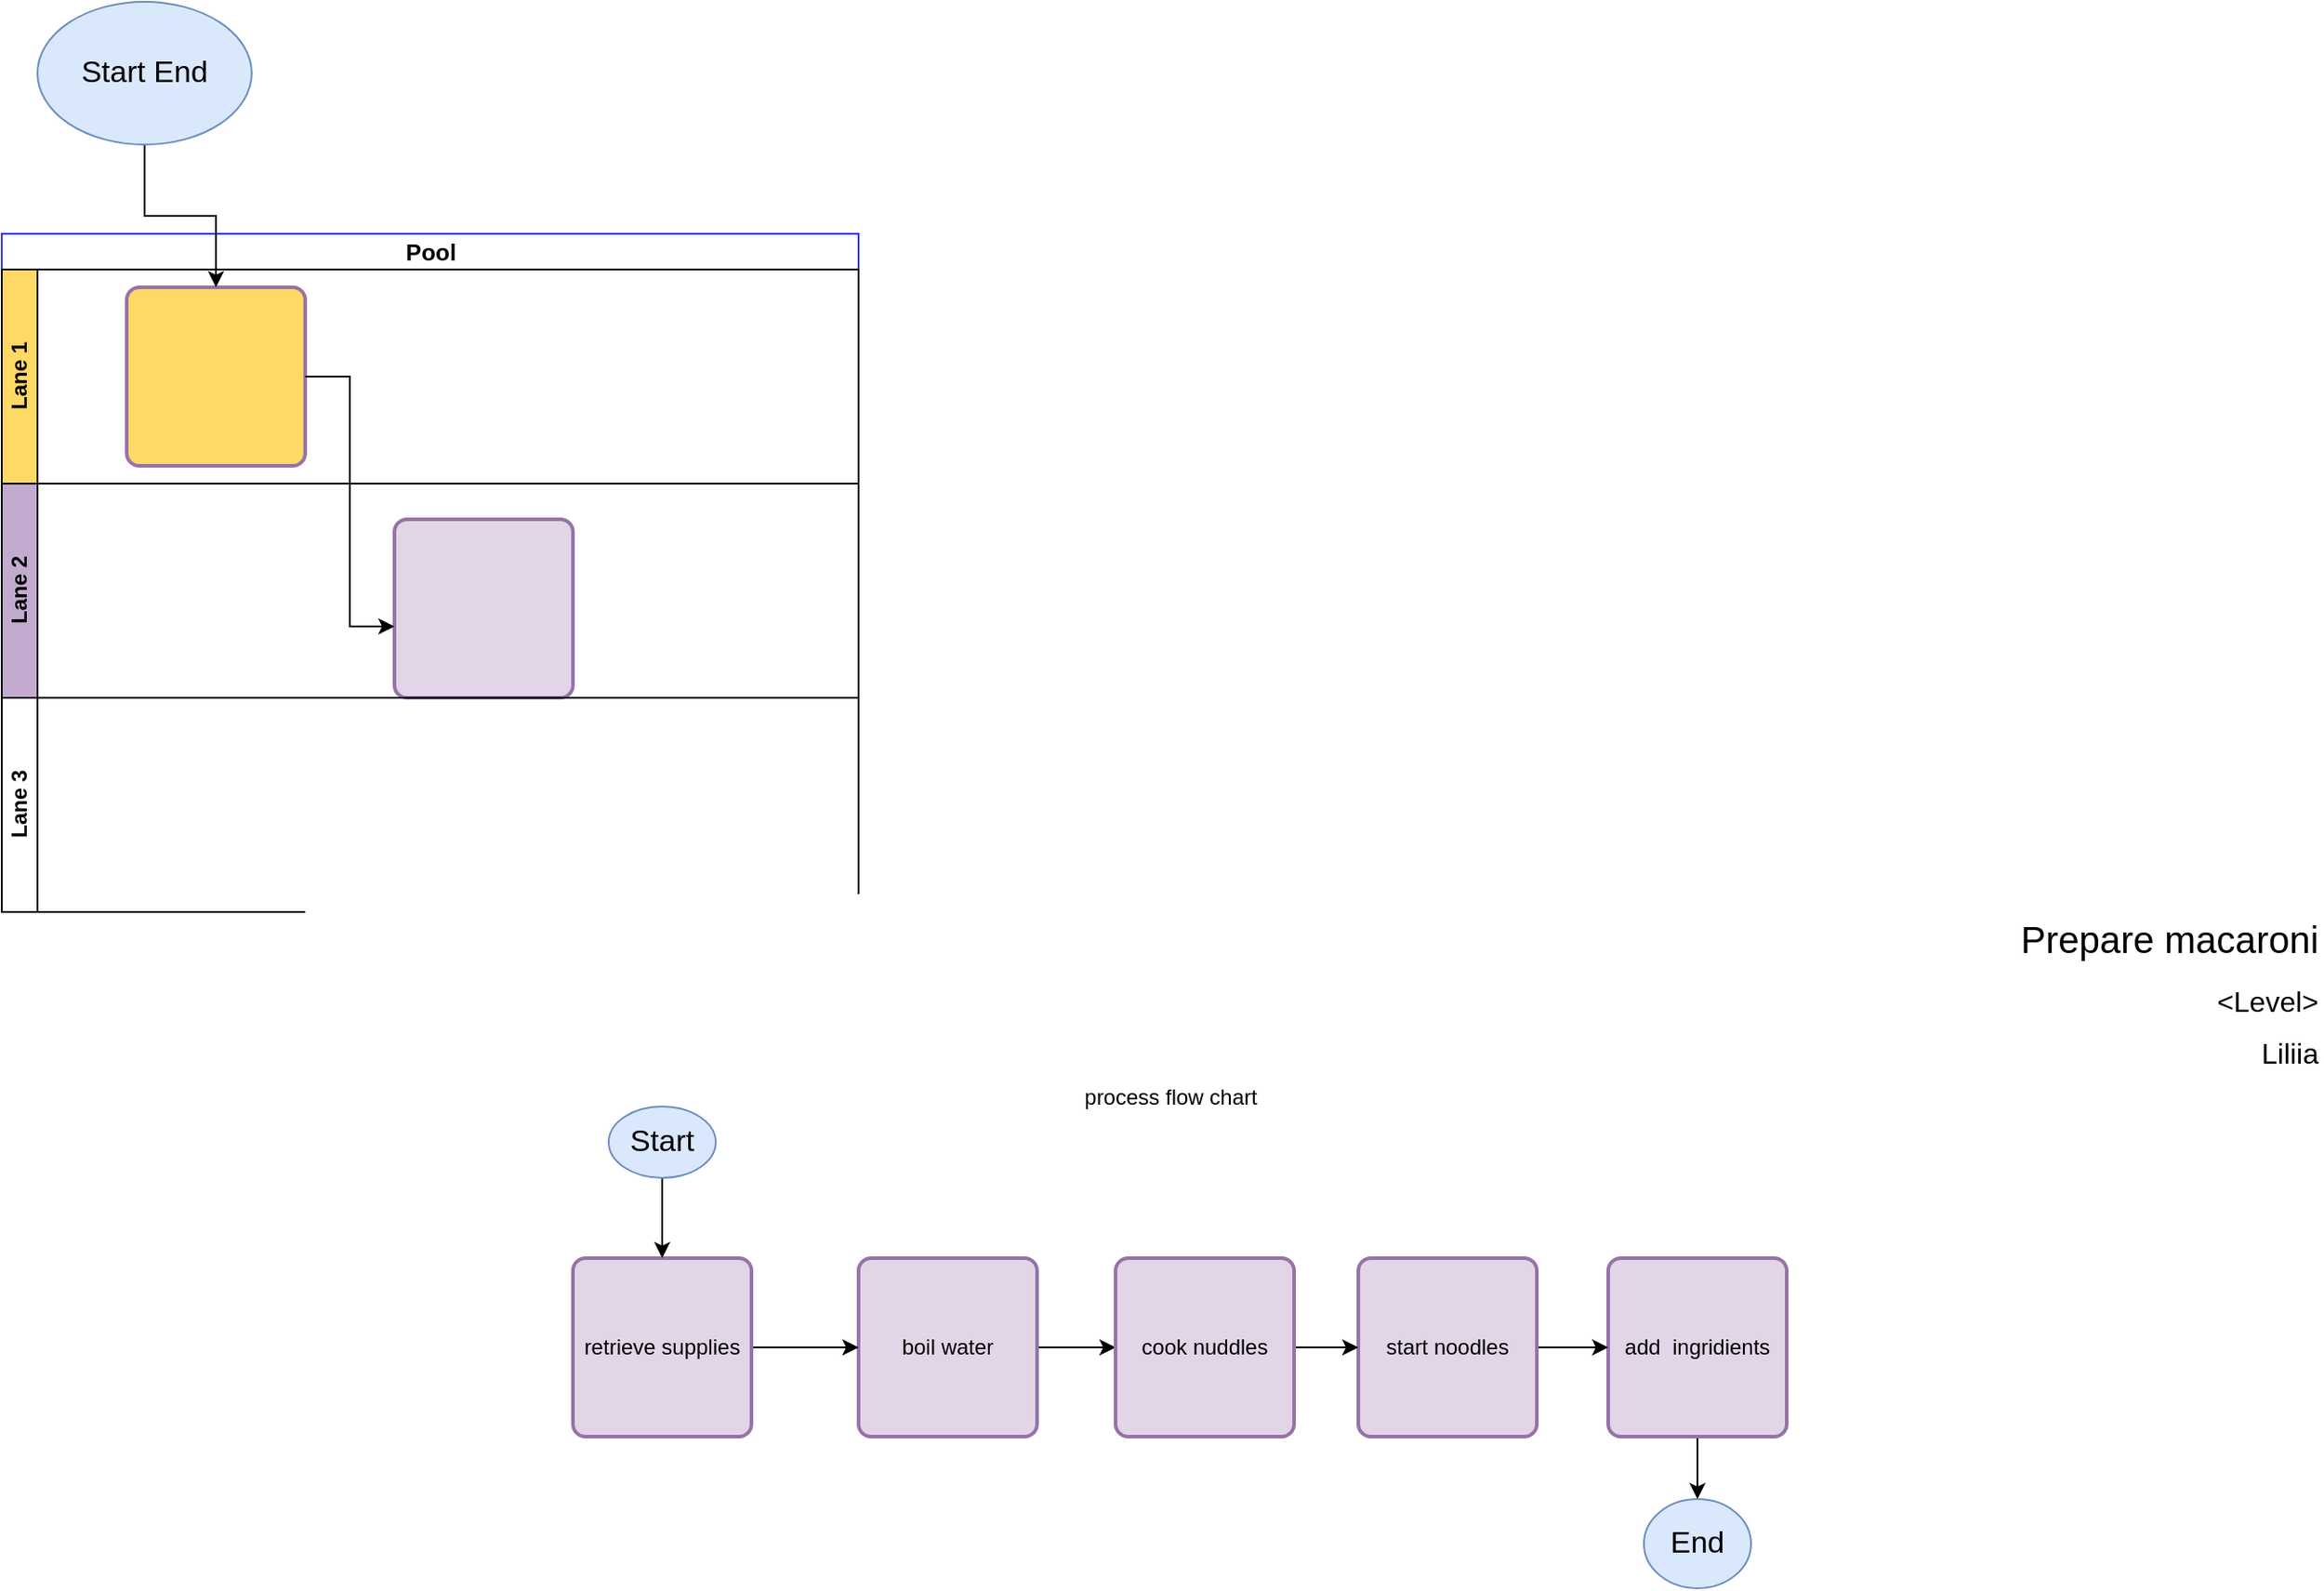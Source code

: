 <mxfile version="14.5.3" type="github" pages="5">
  <diagram id="rCFoJDpoCN2Lao7vI6Yd" name="Page-1">
    <mxGraphModel dx="784" dy="1944" grid="1" gridSize="10" guides="1" tooltips="1" connect="1" arrows="1" fold="1" page="1" pageScale="1" pageWidth="827" pageHeight="1169" math="0" shadow="0">
      <root>
        <mxCell id="0" />
        <mxCell id="1" parent="0" />
        <mxCell id="RRBFPWg47KrapE_NkWG3-7" value="Pool" style="swimlane;html=1;childLayout=stackLayout;resizeParent=1;resizeParentMax=0;horizontal=1;startSize=20;horizontalStack=0;rounded=0;labelBackgroundColor=none;strokeColor=#3333FF;fillColor=#FFFFFF;fontSize=13;" vertex="1" parent="1">
          <mxGeometry x="70" y="60" width="480" height="380" as="geometry" />
        </mxCell>
        <mxCell id="RRBFPWg47KrapE_NkWG3-8" value="Lane 1" style="swimlane;html=1;startSize=20;horizontal=0;fillColor=#FFD966;" vertex="1" parent="RRBFPWg47KrapE_NkWG3-7">
          <mxGeometry y="20" width="480" height="120" as="geometry" />
        </mxCell>
        <mxCell id="RRBFPWg47KrapE_NkWG3-11" value="" style="rounded=1;whiteSpace=wrap;html=1;absoluteArcSize=1;arcSize=14;strokeWidth=2;fillColor=#FFD966;strokeColor=#9673a6;" vertex="1" parent="RRBFPWg47KrapE_NkWG3-8">
          <mxGeometry x="70" y="10" width="100" height="100" as="geometry" />
        </mxCell>
        <mxCell id="RRBFPWg47KrapE_NkWG3-9" value="Lane 2" style="swimlane;html=1;startSize=20;horizontal=0;fillColor=#C3ABD0;" vertex="1" parent="RRBFPWg47KrapE_NkWG3-7">
          <mxGeometry y="140" width="480" height="120" as="geometry" />
        </mxCell>
        <mxCell id="RRBFPWg47KrapE_NkWG3-12" value="" style="rounded=1;whiteSpace=wrap;html=1;absoluteArcSize=1;arcSize=14;strokeWidth=2;fillColor=#e1d5e7;strokeColor=#9673a6;" vertex="1" parent="RRBFPWg47KrapE_NkWG3-9">
          <mxGeometry x="220" y="20" width="100" height="100" as="geometry" />
        </mxCell>
        <mxCell id="RRBFPWg47KrapE_NkWG3-10" value="Lane 3" style="swimlane;html=1;startSize=20;horizontal=0;" vertex="1" parent="RRBFPWg47KrapE_NkWG3-7">
          <mxGeometry y="260" width="480" height="120" as="geometry" />
        </mxCell>
        <mxCell id="RRBFPWg47KrapE_NkWG3-13" style="edgeStyle=orthogonalEdgeStyle;rounded=0;orthogonalLoop=1;jettySize=auto;html=1;entryX=0;entryY=0.6;entryDx=0;entryDy=0;entryPerimeter=0;" edge="1" parent="RRBFPWg47KrapE_NkWG3-7" source="RRBFPWg47KrapE_NkWG3-11" target="RRBFPWg47KrapE_NkWG3-12">
          <mxGeometry relative="1" as="geometry" />
        </mxCell>
        <mxCell id="RRBFPWg47KrapE_NkWG3-22" style="edgeStyle=orthogonalEdgeStyle;rounded=0;orthogonalLoop=1;jettySize=auto;html=1;" edge="1" parent="1" source="RRBFPWg47KrapE_NkWG3-21" target="RRBFPWg47KrapE_NkWG3-11">
          <mxGeometry relative="1" as="geometry" />
        </mxCell>
        <mxCell id="RRBFPWg47KrapE_NkWG3-21" value="Start End" style="ellipse;whiteSpace=wrap;html=1;fontSize=17;fillColor=#dae8fc;strokeColor=#6c8ebf;" vertex="1" parent="1">
          <mxGeometry x="90" y="-70" width="120" height="80" as="geometry" />
        </mxCell>
        <mxCell id="RRBFPWg47KrapE_NkWG3-32" style="edgeStyle=orthogonalEdgeStyle;rounded=0;orthogonalLoop=1;jettySize=auto;html=1;" edge="1" parent="1" source="RRBFPWg47KrapE_NkWG3-23" target="RRBFPWg47KrapE_NkWG3-26">
          <mxGeometry relative="1" as="geometry" />
        </mxCell>
        <mxCell id="RRBFPWg47KrapE_NkWG3-23" value="boil water" style="rounded=1;whiteSpace=wrap;html=1;absoluteArcSize=1;arcSize=14;strokeWidth=2;fillColor=#e1d5e7;strokeColor=#9673a6;" vertex="1" parent="1">
          <mxGeometry x="550" y="634" width="100" height="100" as="geometry" />
        </mxCell>
        <mxCell id="RRBFPWg47KrapE_NkWG3-35" style="edgeStyle=orthogonalEdgeStyle;rounded=0;orthogonalLoop=1;jettySize=auto;html=1;" edge="1" parent="1" source="RRBFPWg47KrapE_NkWG3-24" target="RRBFPWg47KrapE_NkWG3-29">
          <mxGeometry relative="1" as="geometry" />
        </mxCell>
        <mxCell id="RRBFPWg47KrapE_NkWG3-24" value="add&amp;nbsp; ingridients" style="rounded=1;whiteSpace=wrap;html=1;absoluteArcSize=1;arcSize=14;strokeWidth=2;fillColor=#e1d5e7;strokeColor=#9673a6;" vertex="1" parent="1">
          <mxGeometry x="970" y="634" width="100" height="100" as="geometry" />
        </mxCell>
        <mxCell id="RRBFPWg47KrapE_NkWG3-34" style="edgeStyle=orthogonalEdgeStyle;rounded=0;orthogonalLoop=1;jettySize=auto;html=1;" edge="1" parent="1" source="RRBFPWg47KrapE_NkWG3-25" target="RRBFPWg47KrapE_NkWG3-24">
          <mxGeometry relative="1" as="geometry" />
        </mxCell>
        <mxCell id="RRBFPWg47KrapE_NkWG3-25" value="start noodles" style="rounded=1;whiteSpace=wrap;html=1;absoluteArcSize=1;arcSize=14;strokeWidth=2;fillColor=#e1d5e7;strokeColor=#9673a6;" vertex="1" parent="1">
          <mxGeometry x="830" y="634" width="100" height="100" as="geometry" />
        </mxCell>
        <mxCell id="RRBFPWg47KrapE_NkWG3-33" style="edgeStyle=orthogonalEdgeStyle;rounded=0;orthogonalLoop=1;jettySize=auto;html=1;" edge="1" parent="1" source="RRBFPWg47KrapE_NkWG3-26" target="RRBFPWg47KrapE_NkWG3-25">
          <mxGeometry relative="1" as="geometry" />
        </mxCell>
        <mxCell id="RRBFPWg47KrapE_NkWG3-26" value="cook nuddles" style="rounded=1;whiteSpace=wrap;html=1;absoluteArcSize=1;arcSize=14;strokeWidth=2;fillColor=#e1d5e7;strokeColor=#9673a6;" vertex="1" parent="1">
          <mxGeometry x="694" y="634" width="100" height="100" as="geometry" />
        </mxCell>
        <mxCell id="RRBFPWg47KrapE_NkWG3-31" style="edgeStyle=orthogonalEdgeStyle;rounded=0;orthogonalLoop=1;jettySize=auto;html=1;" edge="1" parent="1" source="RRBFPWg47KrapE_NkWG3-27" target="RRBFPWg47KrapE_NkWG3-23">
          <mxGeometry relative="1" as="geometry" />
        </mxCell>
        <mxCell id="RRBFPWg47KrapE_NkWG3-27" value="retrieve supplies" style="rounded=1;whiteSpace=wrap;html=1;absoluteArcSize=1;arcSize=14;strokeWidth=2;fillColor=#e1d5e7;strokeColor=#9673a6;" vertex="1" parent="1">
          <mxGeometry x="390" y="634" width="100" height="100" as="geometry" />
        </mxCell>
        <mxCell id="RRBFPWg47KrapE_NkWG3-30" style="edgeStyle=orthogonalEdgeStyle;rounded=0;orthogonalLoop=1;jettySize=auto;html=1;" edge="1" parent="1" source="RRBFPWg47KrapE_NkWG3-28" target="RRBFPWg47KrapE_NkWG3-27">
          <mxGeometry relative="1" as="geometry" />
        </mxCell>
        <mxCell id="RRBFPWg47KrapE_NkWG3-28" value="Start" style="ellipse;whiteSpace=wrap;html=1;fontSize=17;fillColor=#dae8fc;strokeColor=#6c8ebf;" vertex="1" parent="1">
          <mxGeometry x="410" y="549" width="60" height="40" as="geometry" />
        </mxCell>
        <mxCell id="RRBFPWg47KrapE_NkWG3-29" value="End" style="ellipse;whiteSpace=wrap;html=1;fontSize=17;fillColor=#dae8fc;strokeColor=#6c8ebf;" vertex="1" parent="1">
          <mxGeometry x="990" y="769" width="60" height="50" as="geometry" />
        </mxCell>
        <mxCell id="RRBFPWg47KrapE_NkWG3-36" value="process flow chart" style="text;html=1;strokeColor=none;fillColor=none;align=center;verticalAlign=middle;whiteSpace=wrap;rounded=0;" vertex="1" parent="1">
          <mxGeometry x="670" y="529" width="110" height="30" as="geometry" />
        </mxCell>
        <mxCell id="pfmXuVchJNUT7EoTEozi-1" value="&lt;span style=&quot;font-size: 21px&quot;&gt;Prepare macaroni&lt;/span&gt;" style="rounded=0;whiteSpace=wrap;html=1;strokeColor=none;fillColor=#FFFFFF;fontSize=12;align=right;" vertex="1" parent="1">
          <mxGeometry x="240" y="430" width="1130" height="50" as="geometry" />
        </mxCell>
        <mxCell id="pfmXuVchJNUT7EoTEozi-2" value="&lt;span style=&quot;font-size: 16px&quot;&gt;Liliia&lt;/span&gt;" style="rounded=0;whiteSpace=wrap;html=1;strokeColor=none;fillColor=#FFFFFF;fontSize=12;align=right;" vertex="1" parent="1">
          <mxGeometry x="250" y="509" width="1120" height="20" as="geometry" />
        </mxCell>
        <mxCell id="pfmXuVchJNUT7EoTEozi-3" value="&lt;span style=&quot;font-size: 16px&quot;&gt;&amp;lt;Level&amp;gt;&lt;/span&gt;" style="rounded=0;whiteSpace=wrap;html=1;strokeColor=none;fillColor=#FFFFFF;fontSize=12;align=right;" vertex="1" parent="1">
          <mxGeometry x="250" y="480" width="1120" height="20" as="geometry" />
        </mxCell>
      </root>
    </mxGraphModel>
  </diagram>
  <diagram id="46bh5cDfcfwQNABm4oS2" name="Page-3">
    <mxGraphModel dx="784" dy="775" grid="1" gridSize="10" guides="1" tooltips="1" connect="1" arrows="1" fold="1" page="1" pageScale="1" pageWidth="1169" pageHeight="827" math="0" shadow="0">
      <root>
        <mxCell id="LrujdIiwlHCMqTR7iODV-0" />
        <mxCell id="LrujdIiwlHCMqTR7iODV-1" parent="LrujdIiwlHCMqTR7iODV-0" />
        <mxCell id="LrujdIiwlHCMqTR7iODV-3" value="&lt;font style=&quot;font-size: 21px&quot;&gt;Apply&amp;nbsp; to CBAP Process&lt;/font&gt;" style="rounded=0;whiteSpace=wrap;html=1;strokeColor=none;fillColor=#FFFFFF;fontSize=12;align=right;" vertex="1" parent="LrujdIiwlHCMqTR7iODV-1">
          <mxGeometry x="20" y="10" width="1130" height="50" as="geometry" />
        </mxCell>
        <mxCell id="LrujdIiwlHCMqTR7iODV-4" value="&lt;span style=&quot;font-size: 16px&quot;&gt;LiliiA&lt;/span&gt;" style="rounded=0;whiteSpace=wrap;html=1;strokeColor=none;fillColor=#FFFFFF;fontSize=12;align=right;" vertex="1" parent="LrujdIiwlHCMqTR7iODV-1">
          <mxGeometry x="30" y="89" width="1120" height="20" as="geometry" />
        </mxCell>
        <mxCell id="LrujdIiwlHCMqTR7iODV-6" value="" style="rounded=0;whiteSpace=wrap;html=1;strokeColor=none;fillColor=#FFFFFF;fontSize=12;fontColor=#4A4A4A;align=right;" vertex="1" parent="LrujdIiwlHCMqTR7iODV-1">
          <mxGeometry x="10" y="822" width="1150" height="1" as="geometry" />
        </mxCell>
        <mxCell id="LrujdIiwlHCMqTR7iODV-7" value="&lt;span style=&quot;font-size: 16px&quot;&gt;1&lt;/span&gt;" style="rounded=0;whiteSpace=wrap;html=1;strokeColor=none;fillColor=#FFFFFF;fontSize=12;align=right;" vertex="1" parent="LrujdIiwlHCMqTR7iODV-1">
          <mxGeometry x="30" y="60" width="1120" height="20" as="geometry" />
        </mxCell>
        <mxCell id="LrujdIiwlHCMqTR7iODV-23" style="edgeStyle=orthogonalEdgeStyle;rounded=0;orthogonalLoop=1;jettySize=auto;html=1;" edge="1" parent="LrujdIiwlHCMqTR7iODV-1" source="LrujdIiwlHCMqTR7iODV-8" target="LrujdIiwlHCMqTR7iODV-9">
          <mxGeometry relative="1" as="geometry" />
        </mxCell>
        <mxCell id="LrujdIiwlHCMqTR7iODV-8" value="Start" style="ellipse;whiteSpace=wrap;html=1;fontSize=17;fillColor=#dae8fc;strokeColor=#6c8ebf;" vertex="1" parent="LrujdIiwlHCMqTR7iODV-1">
          <mxGeometry x="50" y="140" width="70" height="50" as="geometry" />
        </mxCell>
        <mxCell id="LrujdIiwlHCMqTR7iODV-24" style="edgeStyle=orthogonalEdgeStyle;rounded=0;orthogonalLoop=1;jettySize=auto;html=1;exitX=1;exitY=0.5;exitDx=0;exitDy=0;" edge="1" parent="LrujdIiwlHCMqTR7iODV-1" source="LrujdIiwlHCMqTR7iODV-9" target="LrujdIiwlHCMqTR7iODV-10">
          <mxGeometry relative="1" as="geometry" />
        </mxCell>
        <mxCell id="LrujdIiwlHCMqTR7iODV-9" value="&lt;b class=&quot;whb&quot; style=&quot;margin: 0px ; padding: 0px ; border: 0px ; font-stretch: inherit ; line-height: inherit ; font-family: &amp;#34;helvetica&amp;#34; , &amp;#34;nimbus sans l&amp;#34; , &amp;#34;arial&amp;#34; , &amp;#34;liberation sans&amp;#34; , sans-serif ; font-size: 16px ; vertical-align: baseline ; background: none rgb(255 , 255 , 255) ; color: rgb(84 , 84 , 84) ; text-align: left&quot;&gt;Read Handbook&lt;/b&gt;" style="rounded=1;whiteSpace=wrap;html=1;absoluteArcSize=1;arcSize=14;strokeWidth=2;fillColor=#e1d5e7;strokeColor=#9673a6;" vertex="1" parent="LrujdIiwlHCMqTR7iODV-1">
          <mxGeometry x="22.5" y="230" width="125" height="100" as="geometry" />
        </mxCell>
        <mxCell id="LrujdIiwlHCMqTR7iODV-25" style="edgeStyle=orthogonalEdgeStyle;rounded=0;orthogonalLoop=1;jettySize=auto;html=1;exitX=1;exitY=0.5;exitDx=0;exitDy=0;" edge="1" parent="LrujdIiwlHCMqTR7iODV-1" source="LrujdIiwlHCMqTR7iODV-10" target="LrujdIiwlHCMqTR7iODV-12">
          <mxGeometry relative="1" as="geometry" />
        </mxCell>
        <mxCell id="LrujdIiwlHCMqTR7iODV-10" value="&lt;br&gt;&lt;b class=&quot;whb&quot; style=&quot;margin: 0px ; padding: 0px ; border: 0px ; font-stretch: inherit ; line-height: inherit ; font-family: &amp;#34;helvetica&amp;#34; , &amp;#34;nimbus sans l&amp;#34; , &amp;#34;arial&amp;#34; , &amp;#34;liberation sans&amp;#34; , sans-serif ; font-size: 16px ; vertical-align: baseline ; background: none rgb(255 , 255 , 255) ; color: rgb(84 , 84 , 84) ; text-align: left&quot;&gt;Begin documenting work experience&lt;/b&gt;" style="rounded=1;whiteSpace=wrap;html=1;absoluteArcSize=1;arcSize=14;strokeWidth=2;fillColor=#e1d5e7;strokeColor=#9673a6;" vertex="1" parent="LrujdIiwlHCMqTR7iODV-1">
          <mxGeometry x="170" y="230" width="140" height="100" as="geometry" />
        </mxCell>
        <mxCell id="LrujdIiwlHCMqTR7iODV-26" style="edgeStyle=orthogonalEdgeStyle;rounded=0;orthogonalLoop=1;jettySize=auto;html=1;" edge="1" parent="LrujdIiwlHCMqTR7iODV-1" source="LrujdIiwlHCMqTR7iODV-12" target="LrujdIiwlHCMqTR7iODV-13">
          <mxGeometry relative="1" as="geometry" />
        </mxCell>
        <mxCell id="LrujdIiwlHCMqTR7iODV-12" value="&lt;b class=&quot;whb&quot; style=&quot;margin: 0px ; padding: 0px ; border: 0px ; font-stretch: inherit ; line-height: inherit ; font-family: &amp;#34;helvetica&amp;#34; , &amp;#34;nimbus sans l&amp;#34; , &amp;#34;arial&amp;#34; , &amp;#34;liberation sans&amp;#34; , sans-serif ; font-size: 16px ; vertical-align: baseline ; background: none rgb(255 , 255 , 255) ; color: rgb(84 , 84 , 84) ; text-align: left&quot;&gt;Align&amp;nbsp;&lt;b class=&quot;whb&quot; style=&quot;margin: 0px ; padding: 0px ; border: 0px ; font-stretch: inherit ; line-height: inherit ; vertical-align: baseline ; background-image: none&quot;&gt;performed&amp;nbsp;&lt;/b&gt;&lt;br&gt;&amp;nbsp;tasks with&amp;nbsp; BABOOK&amp;nbsp;&lt;br&gt;&lt;b class=&quot;whb&quot; style=&quot;margin: 0px ; padding: 0px ; border: 0px ; font-stretch: inherit ; line-height: inherit ; vertical-align: baseline ; background-image: none&quot;&gt;defined&amp;nbsp;&lt;/b&gt;tasks&lt;/b&gt;" style="rounded=1;whiteSpace=wrap;html=1;absoluteArcSize=1;arcSize=14;strokeWidth=2;fillColor=#e1d5e7;strokeColor=#9673a6;" vertex="1" parent="LrujdIiwlHCMqTR7iODV-1">
          <mxGeometry x="330" y="230" width="150" height="100" as="geometry" />
        </mxCell>
        <mxCell id="LrujdIiwlHCMqTR7iODV-27" style="edgeStyle=orthogonalEdgeStyle;rounded=0;orthogonalLoop=1;jettySize=auto;html=1;" edge="1" parent="LrujdIiwlHCMqTR7iODV-1" source="LrujdIiwlHCMqTR7iODV-13" target="LrujdIiwlHCMqTR7iODV-14">
          <mxGeometry relative="1" as="geometry" />
        </mxCell>
        <mxCell id="LrujdIiwlHCMqTR7iODV-13" value="&lt;b class=&quot;whb&quot; style=&quot;margin: 0px ; padding: 0px ; border: 0px ; font-stretch: inherit ; line-height: inherit ; font-family: &amp;#34;helvetica&amp;#34; , &amp;#34;nimbus sans l&amp;#34; , &amp;#34;arial&amp;#34; , &amp;#34;liberation sans&amp;#34; , sans-serif ; font-size: 16px ; vertical-align: baseline ; background: none rgb(255 , 255 , 255) ; color: rgb(84 , 84 , 84) ; text-align: left&quot;&gt;Determine total number of working hours&lt;/b&gt;" style="rounded=1;whiteSpace=wrap;html=1;absoluteArcSize=1;arcSize=14;strokeWidth=2;fillColor=#e1d5e7;strokeColor=#9673a6;" vertex="1" parent="LrujdIiwlHCMqTR7iODV-1">
          <mxGeometry x="510" y="230" width="120" height="100" as="geometry" />
        </mxCell>
        <mxCell id="LrujdIiwlHCMqTR7iODV-28" style="edgeStyle=orthogonalEdgeStyle;rounded=0;orthogonalLoop=1;jettySize=auto;html=1;" edge="1" parent="LrujdIiwlHCMqTR7iODV-1" source="LrujdIiwlHCMqTR7iODV-14" target="LrujdIiwlHCMqTR7iODV-15">
          <mxGeometry relative="1" as="geometry" />
        </mxCell>
        <mxCell id="LrujdIiwlHCMqTR7iODV-14" value="&lt;b class=&quot;whb&quot; style=&quot;margin: 0px ; padding: 0px ; border: 0px ; font-stretch: inherit ; line-height: inherit ; font-family: &amp;#34;helvetica&amp;#34; , &amp;#34;nimbus sans l&amp;#34; , &amp;#34;arial&amp;#34; , &amp;#34;liberation sans&amp;#34; , sans-serif ; font-size: 16px ; vertical-align: baseline ; background: none rgb(255 , 255 , 255) ; color: rgb(84 , 84 , 84) ; text-align: left&quot;&gt;Determine total number of&amp;nbsp;&lt;b class=&quot;whb&quot; style=&quot;margin: 0px ; padding: 0px ; border: 0px ; font-stretch: inherit ; line-height: inherit ; vertical-align: baseline ; background-image: none&quot;&gt;business analysis work&lt;/b&gt;&lt;br&gt;&amp;nbsp;hours&lt;/b&gt;" style="rounded=1;whiteSpace=wrap;html=1;absoluteArcSize=1;arcSize=14;strokeWidth=2;fillColor=#e1d5e7;strokeColor=#9673a6;" vertex="1" parent="LrujdIiwlHCMqTR7iODV-1">
          <mxGeometry x="680" y="230" width="130" height="100" as="geometry" />
        </mxCell>
        <mxCell id="LrujdIiwlHCMqTR7iODV-29" style="edgeStyle=orthogonalEdgeStyle;rounded=0;orthogonalLoop=1;jettySize=auto;html=1;exitX=1;exitY=0.5;exitDx=0;exitDy=0;" edge="1" parent="LrujdIiwlHCMqTR7iODV-1" source="LrujdIiwlHCMqTR7iODV-15" target="LrujdIiwlHCMqTR7iODV-17">
          <mxGeometry relative="1" as="geometry" />
        </mxCell>
        <mxCell id="LrujdIiwlHCMqTR7iODV-15" value="&lt;b class=&quot;whb&quot; style=&quot;margin: 0px ; padding: 0px ; border: 0px ; font-stretch: inherit ; line-height: inherit ; font-family: &amp;#34;helvetica&amp;#34; , &amp;#34;nimbus sans l&amp;#34; , &amp;#34;arial&amp;#34; , &amp;#34;liberation sans&amp;#34; , sans-serif ; font-size: 16px ; vertical-align: baseline ; background: none rgb(255 , 255 , 255) ; color: rgb(84 , 84 , 84) ; text-align: left&quot;&gt;Determine eligibility&lt;/b&gt;" style="rounded=1;whiteSpace=wrap;html=1;absoluteArcSize=1;arcSize=14;strokeWidth=2;fillColor=#e1d5e7;strokeColor=#9673a6;" vertex="1" parent="LrujdIiwlHCMqTR7iODV-1">
          <mxGeometry x="850" y="230" width="120" height="100" as="geometry" />
        </mxCell>
        <mxCell id="LrujdIiwlHCMqTR7iODV-31" style="edgeStyle=orthogonalEdgeStyle;rounded=0;orthogonalLoop=1;jettySize=auto;html=1;" edge="1" parent="LrujdIiwlHCMqTR7iODV-1" source="LrujdIiwlHCMqTR7iODV-16" target="LrujdIiwlHCMqTR7iODV-19">
          <mxGeometry relative="1" as="geometry" />
        </mxCell>
        <mxCell id="LrujdIiwlHCMqTR7iODV-16" value="&lt;b class=&quot;whb&quot; style=&quot;margin: 0px ; padding: 0px ; border: 0px ; font-stretch: inherit ; line-height: inherit ; font-family: &amp;#34;helvetica&amp;#34; , &amp;#34;nimbus sans l&amp;#34; , &amp;#34;arial&amp;#34; , &amp;#34;liberation sans&amp;#34; , sans-serif ; font-size: 16px ; vertical-align: baseline ; background: none rgb(255 , 255 , 255) ; color: rgb(84 , 84 , 84) ; text-align: left&quot;&gt;Develop a mechanism for allocating percentage of total hours number&amp;nbsp;&lt;/b&gt;" style="rounded=1;whiteSpace=wrap;html=1;absoluteArcSize=1;arcSize=14;strokeWidth=2;fillColor=#e1d5e7;strokeColor=#9673a6;" vertex="1" parent="LrujdIiwlHCMqTR7iODV-1">
          <mxGeometry x="130" y="390" width="150" height="100" as="geometry" />
        </mxCell>
        <mxCell id="LrujdIiwlHCMqTR7iODV-17" value="A" style="ellipse;whiteSpace=wrap;html=1;aspect=fixed;fontSize=17;fillColor=#dae8fc;strokeColor=#6c8ebf;" vertex="1" parent="LrujdIiwlHCMqTR7iODV-1">
          <mxGeometry x="1000" y="260" width="40" height="40" as="geometry" />
        </mxCell>
        <mxCell id="LrujdIiwlHCMqTR7iODV-30" style="edgeStyle=orthogonalEdgeStyle;rounded=0;orthogonalLoop=1;jettySize=auto;html=1;" edge="1" parent="LrujdIiwlHCMqTR7iODV-1" source="LrujdIiwlHCMqTR7iODV-18" target="LrujdIiwlHCMqTR7iODV-16">
          <mxGeometry relative="1" as="geometry" />
        </mxCell>
        <mxCell id="LrujdIiwlHCMqTR7iODV-18" value="A" style="ellipse;whiteSpace=wrap;html=1;aspect=fixed;fontSize=17;fillColor=#dae8fc;strokeColor=#6c8ebf;" vertex="1" parent="LrujdIiwlHCMqTR7iODV-1">
          <mxGeometry x="50" y="420" width="40" height="40" as="geometry" />
        </mxCell>
        <mxCell id="LrujdIiwlHCMqTR7iODV-32" style="edgeStyle=orthogonalEdgeStyle;rounded=0;orthogonalLoop=1;jettySize=auto;html=1;" edge="1" parent="LrujdIiwlHCMqTR7iODV-1" source="LrujdIiwlHCMqTR7iODV-19" target="LrujdIiwlHCMqTR7iODV-20">
          <mxGeometry relative="1" as="geometry" />
        </mxCell>
        <mxCell id="LrujdIiwlHCMqTR7iODV-19" value="&lt;br&gt;&lt;b class=&quot;whb&quot; style=&quot;margin: 0px ; padding: 0px ; border: 0px ; font-stretch: inherit ; line-height: inherit ; font-family: &amp;#34;helvetica&amp;#34; , &amp;#34;nimbus sans l&amp;#34; , &amp;#34;arial&amp;#34; , &amp;#34;liberation sans&amp;#34; , sans-serif ; font-size: 16px ; vertical-align: baseline ; background: none rgb(255 , 255 , 255) ; color: rgb(84 , 84 , 84) ; text-align: left&quot;&gt;Determine eligibility&lt;/b&gt;" style="rounded=1;whiteSpace=wrap;html=1;absoluteArcSize=1;arcSize=14;strokeWidth=2;fillColor=#e1d5e7;strokeColor=#9673a6;" vertex="1" parent="LrujdIiwlHCMqTR7iODV-1">
          <mxGeometry x="310" y="390" width="100" height="100" as="geometry" />
        </mxCell>
        <mxCell id="LrujdIiwlHCMqTR7iODV-33" style="edgeStyle=orthogonalEdgeStyle;rounded=0;orthogonalLoop=1;jettySize=auto;html=1;" edge="1" parent="LrujdIiwlHCMqTR7iODV-1" source="LrujdIiwlHCMqTR7iODV-20" target="LrujdIiwlHCMqTR7iODV-22">
          <mxGeometry relative="1" as="geometry" />
        </mxCell>
        <mxCell id="LrujdIiwlHCMqTR7iODV-20" value="&lt;b class=&quot;whb&quot; style=&quot;margin: 0px ; padding: 0px ; border: 0px ; font-stretch: inherit ; line-height: inherit ; font-family: &amp;#34;helvetica&amp;#34; , &amp;#34;nimbus sans l&amp;#34; , &amp;#34;arial&amp;#34; , &amp;#34;liberation sans&amp;#34; , sans-serif ; font-size: 16px ; vertical-align: baseline ; background: none rgb(255 , 255 , 255) ; color: rgb(84 , 84 , 84) ; text-align: left&quot;&gt;Put on online application form&lt;/b&gt;" style="rounded=1;whiteSpace=wrap;html=1;absoluteArcSize=1;arcSize=14;strokeWidth=2;fillColor=#e1d5e7;strokeColor=#9673a6;" vertex="1" parent="LrujdIiwlHCMqTR7iODV-1">
          <mxGeometry x="480" y="390" width="100" height="100" as="geometry" />
        </mxCell>
        <mxCell id="LrujdIiwlHCMqTR7iODV-21" value="Start End" style="ellipse;whiteSpace=wrap;html=1;fontSize=17;fillColor=#dae8fc;strokeColor=#6c8ebf;" vertex="1" parent="LrujdIiwlHCMqTR7iODV-1">
          <mxGeometry x="630" y="530" width="100" height="50" as="geometry" />
        </mxCell>
        <mxCell id="LrujdIiwlHCMqTR7iODV-34" style="edgeStyle=orthogonalEdgeStyle;rounded=0;orthogonalLoop=1;jettySize=auto;html=1;" edge="1" parent="LrujdIiwlHCMqTR7iODV-1" source="LrujdIiwlHCMqTR7iODV-22" target="LrujdIiwlHCMqTR7iODV-21">
          <mxGeometry relative="1" as="geometry" />
        </mxCell>
        <mxCell id="LrujdIiwlHCMqTR7iODV-22" value="&lt;b class=&quot;whb&quot; style=&quot;margin: 0px ; padding: 0px ; border: 0px ; font-stretch: inherit ; line-height: inherit ; font-family: &amp;#34;helvetica&amp;#34; , &amp;#34;nimbus sans l&amp;#34; , &amp;#34;arial&amp;#34; , &amp;#34;liberation sans&amp;#34; , sans-serif ; font-size: 16px ; vertical-align: baseline ; background: none rgb(255 , 255 , 255) ; color: rgb(84 , 84 , 84) ; text-align: left&quot;&gt;Submit your application&lt;/b&gt;" style="rounded=1;whiteSpace=wrap;html=1;absoluteArcSize=1;arcSize=14;strokeWidth=2;fillColor=#e1d5e7;strokeColor=#9673a6;" vertex="1" parent="LrujdIiwlHCMqTR7iODV-1">
          <mxGeometry x="630" y="390" width="100" height="100" as="geometry" />
        </mxCell>
        <mxCell id="LrujdIiwlHCMqTR7iODV-36" value="&lt;span style=&quot;font-size: 21px&quot;&gt;Apply for CBAP Process&lt;/span&gt;" style="rounded=0;whiteSpace=wrap;html=1;strokeColor=none;fillColor=#FFFFFF;fontSize=12;align=right;" vertex="1" parent="LrujdIiwlHCMqTR7iODV-1">
          <mxGeometry x="32.5" y="690" width="1130" height="50" as="geometry" />
        </mxCell>
        <mxCell id="LrujdIiwlHCMqTR7iODV-37" value="&lt;span style=&quot;font-size: 16px&quot;&gt;example2&lt;/span&gt;" style="rounded=0;whiteSpace=wrap;html=1;strokeColor=none;fillColor=#FFFFFF;fontSize=12;align=right;" vertex="1" parent="LrujdIiwlHCMqTR7iODV-1">
          <mxGeometry x="42.5" y="769" width="1120" height="20" as="geometry" />
        </mxCell>
        <mxCell id="LrujdIiwlHCMqTR7iODV-39" value="" style="rounded=0;whiteSpace=wrap;html=1;strokeColor=none;fillColor=#FFFFFF;fontSize=12;fontColor=#4A4A4A;align=right;" vertex="1" parent="LrujdIiwlHCMqTR7iODV-1">
          <mxGeometry x="22.5" y="1502" width="1150" height="1" as="geometry" />
        </mxCell>
        <mxCell id="LrujdIiwlHCMqTR7iODV-40" style="edgeStyle=none;rounded=0;html=1;exitX=0.5;exitY=1;exitPerimeter=0;entryX=0.5;entryY=0;entryPerimeter=0;shadow=0;endSize=6;jettySize=auto;orthogonalLoop=1;strokeColor=#000000;strokeWidth=2;fontSize=12;fontColor=#4A4A4A;" edge="1" parent="LrujdIiwlHCMqTR7iODV-1" source="LrujdIiwlHCMqTR7iODV-41" target="LrujdIiwlHCMqTR7iODV-43">
          <mxGeometry relative="1" as="geometry" />
        </mxCell>
        <mxCell id="LrujdIiwlHCMqTR7iODV-41" value="Start" style="strokeWidth=2;html=1;shape=mxgraph.flowchart.start_1;whiteSpace=wrap;fillColor=#FFFFFF;fontSize=12;fontColor=#4A4A4A;align=center;" vertex="1" parent="LrujdIiwlHCMqTR7iODV-1">
          <mxGeometry x="42.5" y="840" width="100" height="60" as="geometry" />
        </mxCell>
        <mxCell id="LrujdIiwlHCMqTR7iODV-42" style="edgeStyle=none;rounded=0;html=1;exitX=1;exitY=0.5;exitPerimeter=0;entryX=0;entryY=0.5;entryPerimeter=0;shadow=0;endSize=6;jettySize=auto;orthogonalLoop=1;strokeColor=#000000;strokeWidth=2;fontSize=12;fontColor=#4A4A4A;" edge="1" parent="LrujdIiwlHCMqTR7iODV-1" source="LrujdIiwlHCMqTR7iODV-43" target="LrujdIiwlHCMqTR7iODV-45">
          <mxGeometry relative="1" as="geometry" />
        </mxCell>
        <mxCell id="LrujdIiwlHCMqTR7iODV-43" value="Read&lt;div&gt;Handbook&lt;/div&gt;" style="strokeWidth=2;html=1;shape=mxgraph.flowchart.process;whiteSpace=wrap;fillColor=#FFFFFF;fontSize=12;fontColor=#4A4A4A;align=center;" vertex="1" parent="LrujdIiwlHCMqTR7iODV-1">
          <mxGeometry x="42.5" y="930" width="100" height="100" as="geometry" />
        </mxCell>
        <mxCell id="LrujdIiwlHCMqTR7iODV-44" style="edgeStyle=none;rounded=0;html=1;exitX=1;exitY=0.5;exitPerimeter=0;shadow=0;endSize=6;jettySize=auto;orthogonalLoop=1;strokeColor=#000000;strokeWidth=2;fontSize=12;fontColor=#4A4A4A;" edge="1" parent="LrujdIiwlHCMqTR7iODV-1" source="LrujdIiwlHCMqTR7iODV-45" target="LrujdIiwlHCMqTR7iODV-47">
          <mxGeometry relative="1" as="geometry" />
        </mxCell>
        <mxCell id="LrujdIiwlHCMqTR7iODV-45" value="Document&lt;br&gt;Work&lt;div&gt;Experience&lt;/div&gt;" style="strokeWidth=2;html=1;shape=mxgraph.flowchart.process;whiteSpace=wrap;fillColor=#FFFFFF;fontSize=12;fontColor=#4A4A4A;align=center;" vertex="1" parent="LrujdIiwlHCMqTR7iODV-1">
          <mxGeometry x="182.5" y="930" width="100" height="100" as="geometry" />
        </mxCell>
        <mxCell id="LrujdIiwlHCMqTR7iODV-46" style="edgeStyle=none;rounded=0;html=1;exitX=1;exitY=0.5;exitPerimeter=0;shadow=0;endSize=6;jettySize=auto;orthogonalLoop=1;strokeColor=#000000;strokeWidth=2;fontSize=12;fontColor=#4A4A4A;" edge="1" parent="LrujdIiwlHCMqTR7iODV-1" source="LrujdIiwlHCMqTR7iODV-47" target="LrujdIiwlHCMqTR7iODV-49">
          <mxGeometry relative="1" as="geometry" />
        </mxCell>
        <mxCell id="LrujdIiwlHCMqTR7iODV-47" value="Align Tasks" style="strokeWidth=2;html=1;shape=mxgraph.flowchart.process;whiteSpace=wrap;fillColor=#FFFFFF;fontSize=12;fontColor=#4A4A4A;align=center;" vertex="1" parent="LrujdIiwlHCMqTR7iODV-1">
          <mxGeometry x="322.5" y="930" width="100" height="100" as="geometry" />
        </mxCell>
        <mxCell id="LrujdIiwlHCMqTR7iODV-48" style="edgeStyle=none;rounded=0;html=1;exitX=1;exitY=0.5;exitPerimeter=0;entryX=0;entryY=0.5;entryPerimeter=0;shadow=0;endSize=6;jettySize=auto;orthogonalLoop=1;strokeColor=#000000;strokeWidth=2;fontSize=12;fontColor=#4A4A4A;" edge="1" parent="LrujdIiwlHCMqTR7iODV-1" source="LrujdIiwlHCMqTR7iODV-49" target="LrujdIiwlHCMqTR7iODV-51">
          <mxGeometry relative="1" as="geometry" />
        </mxCell>
        <mxCell id="LrujdIiwlHCMqTR7iODV-49" value="Determine&amp;nbsp;&lt;div&gt;Project&amp;nbsp;&lt;/div&gt;&lt;div&gt;Hours&lt;/div&gt;" style="strokeWidth=2;html=1;shape=mxgraph.flowchart.process;whiteSpace=wrap;fillColor=#FFFFFF;fontSize=12;fontColor=#4A4A4A;align=center;" vertex="1" parent="LrujdIiwlHCMqTR7iODV-1">
          <mxGeometry x="467.5" y="930" width="100" height="100" as="geometry" />
        </mxCell>
        <mxCell id="LrujdIiwlHCMqTR7iODV-50" style="edgeStyle=none;rounded=0;html=1;exitX=0.5;exitY=1;exitPerimeter=0;entryX=0.5;entryY=0;entryPerimeter=0;shadow=0;endSize=6;jettySize=auto;orthogonalLoop=1;strokeColor=#000000;strokeWidth=2;fontSize=12;fontColor=#4A4A4A;" edge="1" parent="LrujdIiwlHCMqTR7iODV-1" source="LrujdIiwlHCMqTR7iODV-51" target="LrujdIiwlHCMqTR7iODV-53">
          <mxGeometry relative="1" as="geometry">
            <Array as="points">
              <mxPoint x="662.5" y="1070" />
              <mxPoint x="92.5" y="1070" />
            </Array>
          </mxGeometry>
        </mxCell>
        <mxCell id="LrujdIiwlHCMqTR7iODV-51" value="Calculate BA Specific&amp;nbsp;&lt;div&gt;Hours&lt;/div&gt;" style="strokeWidth=2;html=1;shape=mxgraph.flowchart.process;whiteSpace=wrap;fillColor=#FFFFFF;fontSize=12;fontColor=#4A4A4A;align=center;" vertex="1" parent="LrujdIiwlHCMqTR7iODV-1">
          <mxGeometry x="612.5" y="930" width="100" height="100" as="geometry" />
        </mxCell>
        <mxCell id="LrujdIiwlHCMqTR7iODV-52" style="edgeStyle=none;rounded=0;html=1;exitX=1;exitY=0.5;exitPerimeter=0;entryX=0;entryY=0.5;entryPerimeter=0;shadow=0;endSize=6;jettySize=auto;orthogonalLoop=1;strokeColor=#000000;strokeWidth=2;fontSize=12;fontColor=#4A4A4A;" edge="1" parent="LrujdIiwlHCMqTR7iODV-1" source="LrujdIiwlHCMqTR7iODV-53" target="LrujdIiwlHCMqTR7iODV-55">
          <mxGeometry relative="1" as="geometry" />
        </mxCell>
        <mxCell id="LrujdIiwlHCMqTR7iODV-53" value="Determine&lt;div&gt;Eligibility&lt;br&gt;(Hours)&lt;/div&gt;" style="strokeWidth=2;html=1;shape=mxgraph.flowchart.process;whiteSpace=wrap;fillColor=#FFFFFF;fontSize=12;fontColor=#4A4A4A;align=center;" vertex="1" parent="LrujdIiwlHCMqTR7iODV-1">
          <mxGeometry x="42.5" y="1110" width="100" height="100" as="geometry" />
        </mxCell>
        <mxCell id="LrujdIiwlHCMqTR7iODV-54" style="edgeStyle=none;rounded=0;html=1;exitX=1;exitY=0.5;exitPerimeter=0;shadow=0;endSize=6;jettySize=auto;orthogonalLoop=1;strokeColor=#000000;strokeWidth=2;fontSize=12;fontColor=#4A4A4A;" edge="1" parent="LrujdIiwlHCMqTR7iODV-1" source="LrujdIiwlHCMqTR7iODV-55" target="LrujdIiwlHCMqTR7iODV-57">
          <mxGeometry relative="1" as="geometry" />
        </mxCell>
        <mxCell id="LrujdIiwlHCMqTR7iODV-55" value="Calculate&lt;div&gt;Knowledge&amp;nbsp;&lt;/div&gt;&lt;div&gt;Area&amp;nbsp;&lt;/div&gt;&lt;div&gt;Percentages&lt;/div&gt;" style="strokeWidth=2;html=1;shape=mxgraph.flowchart.process;whiteSpace=wrap;fillColor=#FFFFFF;fontSize=12;fontColor=#4A4A4A;align=center;" vertex="1" parent="LrujdIiwlHCMqTR7iODV-1">
          <mxGeometry x="182.5" y="1110" width="100" height="100" as="geometry" />
        </mxCell>
        <mxCell id="LrujdIiwlHCMqTR7iODV-56" style="edgeStyle=none;rounded=0;html=1;exitX=1;exitY=0.5;exitPerimeter=0;entryX=0;entryY=0.5;entryPerimeter=0;shadow=0;endSize=6;jettySize=auto;orthogonalLoop=1;strokeColor=#000000;strokeWidth=2;fontSize=12;fontColor=#4A4A4A;" edge="1" parent="LrujdIiwlHCMqTR7iODV-1" source="LrujdIiwlHCMqTR7iODV-57" target="LrujdIiwlHCMqTR7iODV-59">
          <mxGeometry relative="1" as="geometry" />
        </mxCell>
        <mxCell id="LrujdIiwlHCMqTR7iODV-57" value="Determine&lt;div&gt;Eligibility&lt;br&gt;(Knowledge Areas)&lt;/div&gt;" style="strokeWidth=2;html=1;shape=mxgraph.flowchart.process;whiteSpace=wrap;fillColor=#FFFFFF;fontSize=12;fontColor=#4A4A4A;align=center;" vertex="1" parent="LrujdIiwlHCMqTR7iODV-1">
          <mxGeometry x="322.5" y="1110" width="100" height="100" as="geometry" />
        </mxCell>
        <mxCell id="LrujdIiwlHCMqTR7iODV-58" style="edgeStyle=none;rounded=0;html=1;exitX=1;exitY=0.5;exitPerimeter=0;entryX=0;entryY=0.5;entryPerimeter=0;shadow=0;endSize=6;jettySize=auto;orthogonalLoop=1;strokeColor=#000000;strokeWidth=2;fontSize=12;fontColor=#4A4A4A;" edge="1" parent="LrujdIiwlHCMqTR7iODV-1" source="LrujdIiwlHCMqTR7iODV-59" target="LrujdIiwlHCMqTR7iODV-61">
          <mxGeometry relative="1" as="geometry" />
        </mxCell>
        <mxCell id="LrujdIiwlHCMqTR7iODV-59" value="Complete&lt;div&gt;Application&lt;/div&gt;" style="strokeWidth=2;html=1;shape=mxgraph.flowchart.process;whiteSpace=wrap;fillColor=#FFFFFF;fontSize=12;fontColor=#4A4A4A;align=center;" vertex="1" parent="LrujdIiwlHCMqTR7iODV-1">
          <mxGeometry x="467.5" y="1110" width="100" height="100" as="geometry" />
        </mxCell>
        <mxCell id="LrujdIiwlHCMqTR7iODV-60" style="edgeStyle=none;rounded=0;html=1;exitX=0.5;exitY=1;exitPerimeter=0;entryX=0.5;entryY=0;entryPerimeter=0;shadow=0;endSize=6;jettySize=auto;orthogonalLoop=1;strokeColor=#000000;strokeWidth=2;fontSize=12;fontColor=#4A4A4A;" edge="1" parent="LrujdIiwlHCMqTR7iODV-1" source="LrujdIiwlHCMqTR7iODV-61" target="LrujdIiwlHCMqTR7iODV-62">
          <mxGeometry relative="1" as="geometry" />
        </mxCell>
        <mxCell id="LrujdIiwlHCMqTR7iODV-61" value="Submit&lt;div&gt;Application&lt;/div&gt;" style="strokeWidth=2;html=1;shape=mxgraph.flowchart.process;whiteSpace=wrap;fillColor=#FFFFFF;fontSize=12;fontColor=#4A4A4A;align=center;" vertex="1" parent="LrujdIiwlHCMqTR7iODV-1">
          <mxGeometry x="612.5" y="1110" width="100" height="100" as="geometry" />
        </mxCell>
        <mxCell id="LrujdIiwlHCMqTR7iODV-62" value="End" style="strokeWidth=2;html=1;shape=mxgraph.flowchart.start_1;whiteSpace=wrap;fillColor=#FFFFFF;fontSize=12;fontColor=#4A4A4A;align=center;" vertex="1" parent="LrujdIiwlHCMqTR7iODV-1">
          <mxGeometry x="612.5" y="1253" width="100" height="60" as="geometry" />
        </mxCell>
      </root>
    </mxGraphModel>
  </diagram>
  <diagram id="MFeG2tyPyXMBlwU4y1iJ" name="Page-2">
    <mxGraphModel dx="784" dy="775" grid="1" gridSize="10" guides="1" tooltips="1" connect="1" arrows="1" fold="1" page="1" pageScale="1" pageWidth="827" pageHeight="1169" math="0" shadow="0">
      <root>
        <mxCell id="QPpv22A3nZ9Yp-EE3Tdq-0" />
        <mxCell id="QPpv22A3nZ9Yp-EE3Tdq-1" parent="QPpv22A3nZ9Yp-EE3Tdq-0" />
        <mxCell id="QPpv22A3nZ9Yp-EE3Tdq-3" value="&lt;font style=&quot;font-size: 21px&quot;&gt;&amp;lt;Process Name&amp;gt;&lt;/font&gt;" style="rounded=0;whiteSpace=wrap;html=1;strokeColor=none;fillColor=#FFFFFF;fontSize=12;align=right;" vertex="1" parent="QPpv22A3nZ9Yp-EE3Tdq-1">
          <mxGeometry x="240" y="430" width="1130" height="50" as="geometry" />
        </mxCell>
        <mxCell id="QPpv22A3nZ9Yp-EE3Tdq-4" value="&lt;span style=&quot;font-size: 16px&quot;&gt;&amp;lt;Your Name&amp;gt;&lt;/span&gt;" style="rounded=0;whiteSpace=wrap;html=1;strokeColor=none;fillColor=#FFFFFF;fontSize=12;align=right;" vertex="1" parent="QPpv22A3nZ9Yp-EE3Tdq-1">
          <mxGeometry x="250" y="509" width="1120" height="20" as="geometry" />
        </mxCell>
        <mxCell id="QPpv22A3nZ9Yp-EE3Tdq-5" value="&lt;i&gt;&lt;font face=&quot;Georgia&quot; style=&quot;font-size: 10px&quot;&gt;Template provided by:&lt;/font&gt;&lt;/i&gt;" style="text;html=1;resizable=0;points=[];autosize=1;align=left;verticalAlign=top;spacingTop=-4;fontSize=12;fontColor=#4A4A4A;" vertex="1" parent="QPpv22A3nZ9Yp-EE3Tdq-1">
          <mxGeometry x="240" y="1139" width="120" height="20" as="geometry" />
        </mxCell>
        <mxCell id="QPpv22A3nZ9Yp-EE3Tdq-6" value="" style="rounded=0;whiteSpace=wrap;html=1;strokeColor=none;fillColor=#FFFFFF;fontSize=12;fontColor=#4A4A4A;align=right;" vertex="1" parent="QPpv22A3nZ9Yp-EE3Tdq-1">
          <mxGeometry x="230" y="1242" width="1150" height="1" as="geometry" />
        </mxCell>
        <mxCell id="QPpv22A3nZ9Yp-EE3Tdq-7" value="&lt;span style=&quot;font-size: 16px&quot;&gt;&amp;lt;Level&amp;gt;&lt;/span&gt;" style="rounded=0;whiteSpace=wrap;html=1;strokeColor=none;fillColor=#FFFFFF;fontSize=12;align=right;" vertex="1" parent="QPpv22A3nZ9Yp-EE3Tdq-1">
          <mxGeometry x="250" y="480" width="1120" height="20" as="geometry" />
        </mxCell>
      </root>
    </mxGraphModel>
  </diagram>
  <diagram id="l-9Ze8ZP6TwNpL9sqK-4" name="7_Steps_To_Create_Process_flowchart">
    <mxGraphModel dx="866" dy="775" grid="1" gridSize="10" guides="1" tooltips="1" connect="1" arrows="1" fold="1" page="1" pageScale="1" pageWidth="1169" pageHeight="827" math="0" shadow="0">
      <root>
        <mxCell id="PeyGIRqzN-57-wYUtugI-0" />
        <mxCell id="PeyGIRqzN-57-wYUtugI-1" parent="PeyGIRqzN-57-wYUtugI-0" />
        <mxCell id="FXSn8nYiGfreCxG6BkbD-2" style="edgeStyle=orthogonalEdgeStyle;rounded=0;orthogonalLoop=1;jettySize=auto;html=1;" edge="1" parent="PeyGIRqzN-57-wYUtugI-1" source="PeyGIRqzN-57-wYUtugI-2" target="PeyGIRqzN-57-wYUtugI-3">
          <mxGeometry relative="1" as="geometry" />
        </mxCell>
        <mxCell id="FXSn8nYiGfreCxG6BkbD-23" style="edgeStyle=orthogonalEdgeStyle;shape=link;rounded=0;orthogonalLoop=1;jettySize=auto;html=1;" edge="1" parent="PeyGIRqzN-57-wYUtugI-1" source="PeyGIRqzN-57-wYUtugI-2" target="FXSn8nYiGfreCxG6BkbD-13">
          <mxGeometry relative="1" as="geometry" />
        </mxCell>
        <mxCell id="PeyGIRqzN-57-wYUtugI-2" value="Understand the goal" style="rounded=1;whiteSpace=wrap;html=1;absoluteArcSize=1;arcSize=14;strokeWidth=2;fillColor=#f5f5f5;strokeColor=#666666;fontColor=#333333;" vertex="1" parent="PeyGIRqzN-57-wYUtugI-1">
          <mxGeometry x="75" y="240" width="100" height="100" as="geometry" />
        </mxCell>
        <mxCell id="FXSn8nYiGfreCxG6BkbD-3" style="edgeStyle=orthogonalEdgeStyle;rounded=0;orthogonalLoop=1;jettySize=auto;html=1;" edge="1" parent="PeyGIRqzN-57-wYUtugI-1" source="PeyGIRqzN-57-wYUtugI-3" target="PeyGIRqzN-57-wYUtugI-4">
          <mxGeometry relative="1" as="geometry" />
        </mxCell>
        <mxCell id="FXSn8nYiGfreCxG6BkbD-24" style="edgeStyle=orthogonalEdgeStyle;shape=link;rounded=0;orthogonalLoop=1;jettySize=auto;html=1;entryX=0.5;entryY=1;entryDx=0;entryDy=0;" edge="1" parent="PeyGIRqzN-57-wYUtugI-1" source="PeyGIRqzN-57-wYUtugI-3" target="FXSn8nYiGfreCxG6BkbD-15">
          <mxGeometry relative="1" as="geometry" />
        </mxCell>
        <mxCell id="PeyGIRqzN-57-wYUtugI-3" value="Determine scope" style="rounded=1;whiteSpace=wrap;html=1;absoluteArcSize=1;arcSize=14;strokeWidth=2;fillColor=#dae8fc;strokeColor=#6c8ebf;" vertex="1" parent="PeyGIRqzN-57-wYUtugI-1">
          <mxGeometry x="225" y="240" width="100" height="100" as="geometry" />
        </mxCell>
        <mxCell id="FXSn8nYiGfreCxG6BkbD-4" style="edgeStyle=orthogonalEdgeStyle;rounded=0;orthogonalLoop=1;jettySize=auto;html=1;" edge="1" parent="PeyGIRqzN-57-wYUtugI-1" source="PeyGIRqzN-57-wYUtugI-4" target="PeyGIRqzN-57-wYUtugI-5">
          <mxGeometry relative="1" as="geometry" />
        </mxCell>
        <mxCell id="FXSn8nYiGfreCxG6BkbD-25" style="edgeStyle=orthogonalEdgeStyle;shape=link;rounded=0;orthogonalLoop=1;jettySize=auto;html=1;entryX=0.5;entryY=1;entryDx=0;entryDy=0;" edge="1" parent="PeyGIRqzN-57-wYUtugI-1" source="PeyGIRqzN-57-wYUtugI-4" target="FXSn8nYiGfreCxG6BkbD-17">
          <mxGeometry relative="1" as="geometry" />
        </mxCell>
        <mxCell id="PeyGIRqzN-57-wYUtugI-4" value="Brainstorm tasks" style="rounded=1;whiteSpace=wrap;html=1;absoluteArcSize=1;arcSize=14;strokeWidth=2;fillColor=#d5e8d4;strokeColor=#82b366;" vertex="1" parent="PeyGIRqzN-57-wYUtugI-1">
          <mxGeometry x="360" y="240" width="100" height="100" as="geometry" />
        </mxCell>
        <mxCell id="FXSn8nYiGfreCxG6BkbD-7" style="edgeStyle=orthogonalEdgeStyle;rounded=0;orthogonalLoop=1;jettySize=auto;html=1;exitX=0.5;exitY=1;exitDx=0;exitDy=0;entryX=0.5;entryY=0;entryDx=0;entryDy=0;" edge="1" parent="PeyGIRqzN-57-wYUtugI-1" source="PeyGIRqzN-57-wYUtugI-5" target="PeyGIRqzN-57-wYUtugI-6">
          <mxGeometry relative="1" as="geometry" />
        </mxCell>
        <mxCell id="FXSn8nYiGfreCxG6BkbD-30" style="edgeStyle=orthogonalEdgeStyle;shape=link;rounded=0;orthogonalLoop=1;jettySize=auto;html=1;" edge="1" parent="PeyGIRqzN-57-wYUtugI-1" source="PeyGIRqzN-57-wYUtugI-5" target="FXSn8nYiGfreCxG6BkbD-19">
          <mxGeometry relative="1" as="geometry" />
        </mxCell>
        <mxCell id="PeyGIRqzN-57-wYUtugI-5" value="Identify Owners" style="rounded=1;whiteSpace=wrap;html=1;absoluteArcSize=1;arcSize=14;strokeWidth=2;fillColor=#e1d5e7;strokeColor=#9673a6;" vertex="1" parent="PeyGIRqzN-57-wYUtugI-1">
          <mxGeometry x="500" y="240" width="100" height="100" as="geometry" />
        </mxCell>
        <mxCell id="FXSn8nYiGfreCxG6BkbD-8" style="edgeStyle=orthogonalEdgeStyle;rounded=0;orthogonalLoop=1;jettySize=auto;html=1;" edge="1" parent="PeyGIRqzN-57-wYUtugI-1" source="PeyGIRqzN-57-wYUtugI-6" target="FXSn8nYiGfreCxG6BkbD-0">
          <mxGeometry relative="1" as="geometry">
            <mxPoint x="295" y="480" as="targetPoint" />
          </mxGeometry>
        </mxCell>
        <mxCell id="FXSn8nYiGfreCxG6BkbD-27" value="" style="edgeStyle=orthogonalEdgeStyle;shape=link;rounded=0;orthogonalLoop=1;jettySize=auto;html=1;" edge="1" parent="PeyGIRqzN-57-wYUtugI-1" source="PeyGIRqzN-57-wYUtugI-6" target="FXSn8nYiGfreCxG6BkbD-26">
          <mxGeometry relative="1" as="geometry" />
        </mxCell>
        <mxCell id="PeyGIRqzN-57-wYUtugI-6" value="Arrange into sequence" style="rounded=1;whiteSpace=wrap;html=1;absoluteArcSize=1;arcSize=14;strokeWidth=2;fillColor=#e1d5e7;strokeColor=#9673a6;" vertex="1" parent="PeyGIRqzN-57-wYUtugI-1">
          <mxGeometry x="145" y="430" width="100" height="100" as="geometry" />
        </mxCell>
        <mxCell id="FXSn8nYiGfreCxG6BkbD-10" style="edgeStyle=orthogonalEdgeStyle;rounded=0;orthogonalLoop=1;jettySize=auto;html=1;" edge="1" parent="PeyGIRqzN-57-wYUtugI-1" source="FXSn8nYiGfreCxG6BkbD-0" target="FXSn8nYiGfreCxG6BkbD-1">
          <mxGeometry relative="1" as="geometry" />
        </mxCell>
        <mxCell id="FXSn8nYiGfreCxG6BkbD-29" style="edgeStyle=orthogonalEdgeStyle;shape=link;rounded=0;orthogonalLoop=1;jettySize=auto;html=1;" edge="1" parent="PeyGIRqzN-57-wYUtugI-1" source="FXSn8nYiGfreCxG6BkbD-0" target="FXSn8nYiGfreCxG6BkbD-28">
          <mxGeometry relative="1" as="geometry" />
        </mxCell>
        <mxCell id="FXSn8nYiGfreCxG6BkbD-0" value="Document into flowchart" style="rounded=1;whiteSpace=wrap;html=1;absoluteArcSize=1;arcSize=14;strokeWidth=2;fillColor=#e1d5e7;strokeColor=#9673a6;" vertex="1" parent="PeyGIRqzN-57-wYUtugI-1">
          <mxGeometry x="325" y="430" width="100" height="100" as="geometry" />
        </mxCell>
        <mxCell id="FXSn8nYiGfreCxG6BkbD-1" value="Review with others" style="rounded=1;whiteSpace=wrap;html=1;absoluteArcSize=1;arcSize=14;strokeWidth=2;fillColor=#e1d5e7;strokeColor=#9673a6;" vertex="1" parent="PeyGIRqzN-57-wYUtugI-1">
          <mxGeometry x="460" y="430" width="100" height="100" as="geometry" />
        </mxCell>
        <mxCell id="FXSn8nYiGfreCxG6BkbD-13" value="&lt;span&gt;Documentation&lt;/span&gt;&lt;br&gt;&lt;span&gt;Visualization&lt;/span&gt;&lt;br&gt;&lt;span&gt;Identify gaps and inefficiency&lt;/span&gt;" style="rounded=1;whiteSpace=wrap;html=1;align=left;fillColor=#f5f5f5;strokeColor=#666666;fontColor=#333333;" vertex="1" parent="PeyGIRqzN-57-wYUtugI-1">
          <mxGeometry x="40" y="110" width="160" height="60" as="geometry" />
        </mxCell>
        <mxCell id="FXSn8nYiGfreCxG6BkbD-15" value="Identify process tofocus on&lt;br&gt;Define the boundaries&lt;br&gt;Ensure scope will meet and goal&amp;nbsp;" style="rounded=1;whiteSpace=wrap;html=1;align=left;fillColor=#dae8fc;strokeColor=#6c8ebf;" vertex="1" parent="PeyGIRqzN-57-wYUtugI-1">
          <mxGeometry x="215" y="110" width="180" height="60" as="geometry" />
        </mxCell>
        <mxCell id="FXSn8nYiGfreCxG6BkbD-17" value="as is to be&amp;nbsp;&lt;br&gt;sticky notes&lt;br&gt;take picture of end result" style="rounded=1;whiteSpace=wrap;html=1;align=left;fillColor=#d5e8d4;strokeColor=#82b366;" vertex="1" parent="PeyGIRqzN-57-wYUtugI-1">
          <mxGeometry x="420" y="100" width="140" height="60" as="geometry" />
        </mxCell>
        <mxCell id="FXSn8nYiGfreCxG6BkbD-19" value="walk through each task&lt;br&gt;cross-check with users to validate ownwership&lt;br&gt;take norte of owners not include in meetings" style="rounded=1;whiteSpace=wrap;html=1;align=left;fillColor=#d5e8d4;strokeColor=#82b366;" vertex="1" parent="PeyGIRqzN-57-wYUtugI-1">
          <mxGeometry x="584.5" y="100" width="255.5" height="60" as="geometry" />
        </mxCell>
        <mxCell id="FXSn8nYiGfreCxG6BkbD-26" value="put each step into sequence&lt;br&gt;be mindful of scopes" style="rounded=1;whiteSpace=wrap;html=1;align=left;fillColor=#d5e8d4;strokeColor=#82b366;" vertex="1" parent="PeyGIRqzN-57-wYUtugI-1">
          <mxGeometry x="115" y="570" width="160" height="60" as="geometry" />
        </mxCell>
        <mxCell id="FXSn8nYiGfreCxG6BkbD-28" value="utilize notes and pictures&lt;br&gt;use draw io excel visio" style="rounded=1;whiteSpace=wrap;html=1;align=left;fillColor=#d5e8d4;strokeColor=#82b366;" vertex="1" parent="PeyGIRqzN-57-wYUtugI-1">
          <mxGeometry x="307.5" y="570" width="135" height="60" as="geometry" />
        </mxCell>
        <mxCell id="FXSn8nYiGfreCxG6BkbD-31" value="proofread&lt;br&gt;validate clear and concise&lt;br&gt;stake to stakeholder&lt;br&gt;gain approval&lt;br&gt;adjustment" style="rounded=1;whiteSpace=wrap;html=1;align=left;fillColor=#d5e8d4;strokeColor=#82b366;" vertex="1" parent="PeyGIRqzN-57-wYUtugI-1">
          <mxGeometry x="460" y="570" width="147.5" height="80" as="geometry" />
        </mxCell>
        <mxCell id="FXSn8nYiGfreCxG6BkbD-32" style="edgeStyle=orthogonalEdgeStyle;shape=link;rounded=0;orthogonalLoop=1;jettySize=auto;html=1;exitX=0.5;exitY=1;exitDx=0;exitDy=0;width=2;" edge="1" parent="PeyGIRqzN-57-wYUtugI-1" source="FXSn8nYiGfreCxG6BkbD-1" target="FXSn8nYiGfreCxG6BkbD-31">
          <mxGeometry relative="1" as="geometry">
            <mxPoint x="385" y="540" as="sourcePoint" />
            <mxPoint x="385" y="580" as="targetPoint" />
          </mxGeometry>
        </mxCell>
      </root>
    </mxGraphModel>
  </diagram>
  <diagram id="SuReVOD4TaPjIrDIWHmv" name="additional symbols">
    <mxGraphModel dx="1045" dy="809" grid="1" gridSize="10" guides="1" tooltips="1" connect="1" arrows="1" fold="1" page="1" pageScale="1" pageWidth="1169" pageHeight="827" math="0" shadow="0">
      <root>
        <mxCell id="_uVL-4s05f1VlQgxhCft-0" />
        <mxCell id="_uVL-4s05f1VlQgxhCft-1" parent="_uVL-4s05f1VlQgxhCft-0" />
        <mxCell id="_uVL-4s05f1VlQgxhCft-3" style="edgeStyle=orthogonalEdgeStyle;rounded=0;orthogonalLoop=1;jettySize=auto;html=1;entryX=0;entryY=0.5;entryDx=0;entryDy=0;entryPerimeter=0;" edge="1" parent="_uVL-4s05f1VlQgxhCft-1" target="_uVL-4s05f1VlQgxhCft-2">
          <mxGeometry relative="1" as="geometry">
            <mxPoint x="230" y="100" as="targetPoint" />
            <mxPoint x="10" y="100" as="sourcePoint" />
          </mxGeometry>
        </mxCell>
        <mxCell id="_uVL-4s05f1VlQgxhCft-4" value="no" style="edgeStyle=orthogonalEdgeStyle;rounded=0;orthogonalLoop=1;jettySize=auto;html=1;" edge="1" parent="_uVL-4s05f1VlQgxhCft-1" source="_uVL-4s05f1VlQgxhCft-2">
          <mxGeometry relative="1" as="geometry">
            <mxPoint x="170" y="170" as="targetPoint" />
          </mxGeometry>
        </mxCell>
        <mxCell id="_uVL-4s05f1VlQgxhCft-5" value="yes" style="edgeStyle=orthogonalEdgeStyle;rounded=0;orthogonalLoop=1;jettySize=auto;html=1;" edge="1" parent="_uVL-4s05f1VlQgxhCft-1" source="_uVL-4s05f1VlQgxhCft-2">
          <mxGeometry relative="1" as="geometry">
            <mxPoint x="160" y="30" as="targetPoint" />
          </mxGeometry>
        </mxCell>
        <mxCell id="_uVL-4s05f1VlQgxhCft-2" value="&lt;font style=&quot;font-size: 14px&quot;&gt;Decision/&lt;br&gt;Question&lt;br&gt;&lt;/font&gt;" style="strokeWidth=2;html=1;shape=mxgraph.flowchart.decision;whiteSpace=wrap;fillColor=#f8cecc;strokeColor=#b85450;align=center;" vertex="1" parent="_uVL-4s05f1VlQgxhCft-1">
          <mxGeometry x="70" y="50" width="100" height="100" as="geometry" />
        </mxCell>
        <mxCell id="_uVL-4s05f1VlQgxhCft-9" style="edgeStyle=none;rounded=0;orthogonalLoop=1;jettySize=auto;html=1;exitX=1.002;exitY=0.646;exitDx=0;exitDy=0;exitPerimeter=0;" edge="1" parent="_uVL-4s05f1VlQgxhCft-1" source="_uVL-4s05f1VlQgxhCft-10">
          <mxGeometry relative="1" as="geometry">
            <mxPoint x="250" y="357" as="targetPoint" />
          </mxGeometry>
        </mxCell>
        <mxCell id="_uVL-4s05f1VlQgxhCft-15" style="edgeStyle=none;rounded=0;orthogonalLoop=1;jettySize=auto;html=1;" edge="1" parent="_uVL-4s05f1VlQgxhCft-1" source="_uVL-4s05f1VlQgxhCft-6">
          <mxGeometry relative="1" as="geometry">
            <mxPoint x="250" y="330" as="targetPoint" />
          </mxGeometry>
        </mxCell>
        <mxCell id="_uVL-4s05f1VlQgxhCft-6" value="&lt;font style=&quot;font-size: 14px&quot;&gt;Decision/&lt;br&gt;Question&lt;br&gt;&lt;/font&gt;" style="strokeWidth=2;html=1;shape=mxgraph.flowchart.decision;whiteSpace=wrap;fillColor=#f8cecc;strokeColor=#b85450;align=center;" vertex="1" parent="_uVL-4s05f1VlQgxhCft-1">
          <mxGeometry x="60" y="283.5" width="100" height="100" as="geometry" />
        </mxCell>
        <mxCell id="_uVL-4s05f1VlQgxhCft-10" value="" style="strokeWidth=2;html=1;shape=mxgraph.flowchart.process;whiteSpace=wrap;rounded=0;shadow=0;fillColor=#000000;fontSize=14;align=left;" vertex="1" parent="_uVL-4s05f1VlQgxhCft-1">
          <mxGeometry x="190" y="253" width="10" height="161" as="geometry" />
        </mxCell>
        <mxCell id="_uVL-4s05f1VlQgxhCft-11" style="edgeStyle=none;rounded=0;orthogonalLoop=1;jettySize=auto;html=1;" edge="1" parent="_uVL-4s05f1VlQgxhCft-1">
          <mxGeometry relative="1" as="geometry">
            <mxPoint x="250" y="280" as="targetPoint" />
            <mxPoint x="195" y="280" as="sourcePoint" />
          </mxGeometry>
        </mxCell>
        <mxCell id="_uVL-4s05f1VlQgxhCft-12" style="edgeStyle=none;rounded=0;orthogonalLoop=1;jettySize=auto;html=1;exitX=1.002;exitY=0.343;exitDx=0;exitDy=0;exitPerimeter=0;" edge="1" parent="_uVL-4s05f1VlQgxhCft-1" source="_uVL-4s05f1VlQgxhCft-10">
          <mxGeometry relative="1" as="geometry">
            <mxPoint x="250" y="308" as="targetPoint" />
            <mxPoint x="205" y="290" as="sourcePoint" />
          </mxGeometry>
        </mxCell>
        <mxCell id="_uVL-4s05f1VlQgxhCft-13" style="edgeStyle=none;rounded=0;orthogonalLoop=1;jettySize=auto;html=1;exitX=1.002;exitY=0.747;exitDx=0;exitDy=0;exitPerimeter=0;" edge="1" parent="_uVL-4s05f1VlQgxhCft-1" source="_uVL-4s05f1VlQgxhCft-10">
          <mxGeometry relative="1" as="geometry">
            <mxPoint x="250" y="373" as="targetPoint" />
            <mxPoint x="201.27" y="298.259" as="sourcePoint" />
          </mxGeometry>
        </mxCell>
        <mxCell id="_uVL-4s05f1VlQgxhCft-14" style="edgeStyle=none;rounded=0;orthogonalLoop=1;jettySize=auto;html=1;exitX=1.002;exitY=0.918;exitDx=0;exitDy=0;exitPerimeter=0;" edge="1" parent="_uVL-4s05f1VlQgxhCft-1" source="_uVL-4s05f1VlQgxhCft-10">
          <mxGeometry relative="1" as="geometry">
            <mxPoint x="250" y="401" as="targetPoint" />
            <mxPoint x="210.02" y="383.267" as="sourcePoint" />
          </mxGeometry>
        </mxCell>
        <mxCell id="_uVL-4s05f1VlQgxhCft-16" value="they have valid insurance?" style="text;html=1;strokeColor=none;fillColor=none;align=center;verticalAlign=middle;whiteSpace=wrap;rounded=0;" vertex="1" parent="_uVL-4s05f1VlQgxhCft-1">
          <mxGeometry x="302.5" y="60" width="190" height="20" as="geometry" />
        </mxCell>
        <mxCell id="_uVL-4s05f1VlQgxhCft-17" value="if no -&amp;gt; reject the claim-&amp;gt;end" style="text;html=1;strokeColor=none;fillColor=none;align=center;verticalAlign=middle;whiteSpace=wrap;rounded=0;" vertex="1" parent="_uVL-4s05f1VlQgxhCft-1">
          <mxGeometry x="318" y="90" width="180" height="20" as="geometry" />
        </mxCell>
        <mxCell id="_uVL-4s05f1VlQgxhCft-18" value="if yes-&amp;gt;what severity that particular claim is" style="text;html=1;strokeColor=none;fillColor=none;align=center;verticalAlign=middle;whiteSpace=wrap;rounded=0;" vertex="1" parent="_uVL-4s05f1VlQgxhCft-1">
          <mxGeometry x="318" y="120" width="260" height="20" as="geometry" />
        </mxCell>
        <mxCell id="_uVL-4s05f1VlQgxhCft-19" value="simple claim" style="text;html=1;strokeColor=none;fillColor=none;align=center;verticalAlign=middle;whiteSpace=wrap;rounded=0;" vertex="1" parent="_uVL-4s05f1VlQgxhCft-1">
          <mxGeometry x="330" y="160" width="75" height="20" as="geometry" />
        </mxCell>
        <mxCell id="_uVL-4s05f1VlQgxhCft-20" value="complex claim" style="text;html=1;strokeColor=none;fillColor=none;align=center;verticalAlign=middle;whiteSpace=wrap;rounded=0;" vertex="1" parent="_uVL-4s05f1VlQgxhCft-1">
          <mxGeometry x="495" y="160" width="75" height="20" as="geometry" />
        </mxCell>
        <mxCell id="_uVL-4s05f1VlQgxhCft-21" value="send simple form" style="text;html=1;strokeColor=none;fillColor=none;align=center;verticalAlign=middle;whiteSpace=wrap;rounded=0;" vertex="1" parent="_uVL-4s05f1VlQgxhCft-1">
          <mxGeometry x="330" y="200" width="75" height="20" as="geometry" />
        </mxCell>
        <mxCell id="_uVL-4s05f1VlQgxhCft-22" value="send complex form" style="text;html=1;strokeColor=none;fillColor=none;align=center;verticalAlign=middle;whiteSpace=wrap;rounded=0;" vertex="1" parent="_uVL-4s05f1VlQgxhCft-1">
          <mxGeometry x="487.5" y="210" width="90" height="10" as="geometry" />
        </mxCell>
        <mxCell id="_uVL-4s05f1VlQgxhCft-23" value="person who receives forms and submit back to us" style="text;html=1;strokeColor=none;fillColor=none;align=center;verticalAlign=middle;whiteSpace=wrap;rounded=0;" vertex="1" parent="_uVL-4s05f1VlQgxhCft-1">
          <mxGeometry x="425" y="323.5" width="75" height="20" as="geometry" />
        </mxCell>
        <mxCell id="_uVL-4s05f1VlQgxhCft-24" value="validate the forms are complete" style="text;html=1;strokeColor=none;fillColor=none;align=center;verticalAlign=middle;whiteSpace=wrap;rounded=0;" vertex="1" parent="_uVL-4s05f1VlQgxhCft-1">
          <mxGeometry x="330" y="390" width="240" height="30" as="geometry" />
        </mxCell>
        <mxCell id="_uVL-4s05f1VlQgxhCft-25" value="if no send rejection and resubmit it" style="text;html=1;strokeColor=none;fillColor=none;align=center;verticalAlign=middle;whiteSpace=wrap;rounded=0;" vertex="1" parent="_uVL-4s05f1VlQgxhCft-1">
          <mxGeometry x="302.5" y="430" width="75" height="50" as="geometry" />
        </mxCell>
        <mxCell id="_uVL-4s05f1VlQgxhCft-27" value="check form and if not again reject and have them resubmit" style="text;html=1;strokeColor=none;fillColor=none;align=center;verticalAlign=middle;whiteSpace=wrap;rounded=0;" vertex="1" parent="_uVL-4s05f1VlQgxhCft-1">
          <mxGeometry x="360" y="500" width="75" height="50" as="geometry" />
        </mxCell>
        <mxCell id="_uVL-4s05f1VlQgxhCft-28" value="check form and if yes then go ahead and register claim" style="text;html=1;strokeColor=none;fillColor=none;align=center;verticalAlign=middle;whiteSpace=wrap;rounded=0;" vertex="1" parent="_uVL-4s05f1VlQgxhCft-1">
          <mxGeometry x="440" y="520" width="75" height="50" as="geometry" />
        </mxCell>
        <mxCell id="_uVL-4s05f1VlQgxhCft-71" style="edgeStyle=orthogonalEdgeStyle;rounded=0;orthogonalLoop=1;jettySize=auto;html=1;" edge="1" parent="_uVL-4s05f1VlQgxhCft-1" source="_uVL-4s05f1VlQgxhCft-29" target="_uVL-4s05f1VlQgxhCft-33">
          <mxGeometry relative="1" as="geometry" />
        </mxCell>
        <mxCell id="_uVL-4s05f1VlQgxhCft-29" value="Start" style="ellipse;whiteSpace=wrap;html=1;fontSize=17;fillColor=#dae8fc;strokeColor=#6c8ebf;align=center;" vertex="1" parent="_uVL-4s05f1VlQgxhCft-1">
          <mxGeometry x="20" y="665" width="80" height="50" as="geometry" />
        </mxCell>
        <mxCell id="_uVL-4s05f1VlQgxhCft-31" value="End" style="ellipse;whiteSpace=wrap;html=1;fontSize=17;fillColor=#dae8fc;strokeColor=#6c8ebf;align=center;" vertex="1" parent="_uVL-4s05f1VlQgxhCft-1">
          <mxGeometry x="790" y="715" width="80" height="50" as="geometry" />
        </mxCell>
        <mxCell id="_uVL-4s05f1VlQgxhCft-32" value="insurance claim process" style="text;html=1;strokeColor=none;fillColor=none;align=center;verticalAlign=middle;whiteSpace=wrap;rounded=0;" vertex="1" parent="_uVL-4s05f1VlQgxhCft-1">
          <mxGeometry x="70" y="540" width="140" height="50" as="geometry" />
        </mxCell>
        <mxCell id="_uVL-4s05f1VlQgxhCft-72" style="edgeStyle=orthogonalEdgeStyle;rounded=0;orthogonalLoop=1;jettySize=auto;html=1;" edge="1" parent="_uVL-4s05f1VlQgxhCft-1" source="_uVL-4s05f1VlQgxhCft-33" target="_uVL-4s05f1VlQgxhCft-35">
          <mxGeometry relative="1" as="geometry" />
        </mxCell>
        <mxCell id="_uVL-4s05f1VlQgxhCft-33" value="submit claim" style="rounded=1;whiteSpace=wrap;html=1;absoluteArcSize=1;arcSize=14;strokeWidth=2;fillColor=#e1d5e7;strokeColor=#9673a6;align=center;" vertex="1" parent="_uVL-4s05f1VlQgxhCft-1">
          <mxGeometry x="25" y="765" width="70" height="100" as="geometry" />
        </mxCell>
        <mxCell id="_uVL-4s05f1VlQgxhCft-37" style="edgeStyle=none;rounded=0;orthogonalLoop=1;jettySize=auto;html=1;entryX=0;entryY=0.5;entryDx=0;entryDy=0;exitX=0.5;exitY=0;exitDx=0;exitDy=0;exitPerimeter=0;" edge="1" parent="_uVL-4s05f1VlQgxhCft-1" source="_uVL-4s05f1VlQgxhCft-35" target="_uVL-4s05f1VlQgxhCft-36">
          <mxGeometry relative="1" as="geometry">
            <Array as="points">
              <mxPoint x="180" y="740" />
            </Array>
          </mxGeometry>
        </mxCell>
        <mxCell id="_uVL-4s05f1VlQgxhCft-38" value="no" style="edgeLabel;html=1;align=center;verticalAlign=middle;resizable=0;points=[];" vertex="1" connectable="0" parent="_uVL-4s05f1VlQgxhCft-37">
          <mxGeometry x="0.076" relative="1" as="geometry">
            <mxPoint as="offset" />
          </mxGeometry>
        </mxCell>
        <mxCell id="_uVL-4s05f1VlQgxhCft-63" value="yes" style="edgeStyle=orthogonalEdgeStyle;rounded=0;orthogonalLoop=1;jettySize=auto;html=1;" edge="1" parent="_uVL-4s05f1VlQgxhCft-1" source="_uVL-4s05f1VlQgxhCft-35" target="_uVL-4s05f1VlQgxhCft-62">
          <mxGeometry relative="1" as="geometry" />
        </mxCell>
        <mxCell id="_uVL-4s05f1VlQgxhCft-35" value="valid insurance?" style="strokeWidth=2;html=1;shape=mxgraph.flowchart.decision;whiteSpace=wrap;fillColor=#f8cecc;strokeColor=#b85450;align=center;" vertex="1" parent="_uVL-4s05f1VlQgxhCft-1">
          <mxGeometry x="130" y="765" width="100" height="100" as="geometry" />
        </mxCell>
        <mxCell id="_uVL-4s05f1VlQgxhCft-39" style="edgeStyle=none;rounded=0;orthogonalLoop=1;jettySize=auto;html=1;" edge="1" parent="_uVL-4s05f1VlQgxhCft-1" source="_uVL-4s05f1VlQgxhCft-36" target="_uVL-4s05f1VlQgxhCft-31">
          <mxGeometry relative="1" as="geometry" />
        </mxCell>
        <mxCell id="_uVL-4s05f1VlQgxhCft-36" value="&lt;span&gt;reject the claim&lt;/span&gt;" style="rounded=1;whiteSpace=wrap;html=1;absoluteArcSize=1;arcSize=14;strokeWidth=2;fillColor=#e1d5e7;strokeColor=#9673a6;align=center;" vertex="1" parent="_uVL-4s05f1VlQgxhCft-1">
          <mxGeometry x="323" y="690" width="100" height="100" as="geometry" />
        </mxCell>
        <mxCell id="_uVL-4s05f1VlQgxhCft-47" style="edgeStyle=orthogonalEdgeStyle;rounded=0;orthogonalLoop=1;jettySize=auto;html=1;exitX=0.5;exitY=0;exitDx=0;exitDy=0;exitPerimeter=0;entryX=0;entryY=0.5;entryDx=0;entryDy=0;" edge="1" parent="_uVL-4s05f1VlQgxhCft-1" source="_uVL-4s05f1VlQgxhCft-43" target="_uVL-4s05f1VlQgxhCft-45">
          <mxGeometry relative="1" as="geometry">
            <Array as="points">
              <mxPoint x="320" y="880" />
            </Array>
          </mxGeometry>
        </mxCell>
        <mxCell id="_uVL-4s05f1VlQgxhCft-49" value="simple" style="edgeLabel;html=1;align=center;verticalAlign=middle;resizable=0;points=[];" vertex="1" connectable="0" parent="_uVL-4s05f1VlQgxhCft-47">
          <mxGeometry x="0.133" y="-4" relative="1" as="geometry">
            <mxPoint as="offset" />
          </mxGeometry>
        </mxCell>
        <mxCell id="_uVL-4s05f1VlQgxhCft-48" value="complex" style="edgeStyle=orthogonalEdgeStyle;rounded=0;orthogonalLoop=1;jettySize=auto;html=1;exitX=0.5;exitY=1;exitDx=0;exitDy=0;exitPerimeter=0;" edge="1" parent="_uVL-4s05f1VlQgxhCft-1" source="_uVL-4s05f1VlQgxhCft-43" target="_uVL-4s05f1VlQgxhCft-46">
          <mxGeometry relative="1" as="geometry">
            <Array as="points">
              <mxPoint x="320" y="1020" />
            </Array>
          </mxGeometry>
        </mxCell>
        <mxCell id="_uVL-4s05f1VlQgxhCft-43" value="claim severity" style="strokeWidth=2;html=1;shape=mxgraph.flowchart.decision;whiteSpace=wrap;fillColor=#f8cecc;strokeColor=#b85450;align=center;" vertex="1" parent="_uVL-4s05f1VlQgxhCft-1">
          <mxGeometry x="270" y="910" width="100" height="100" as="geometry" />
        </mxCell>
        <mxCell id="_uVL-4s05f1VlQgxhCft-54" style="edgeStyle=orthogonalEdgeStyle;rounded=0;orthogonalLoop=1;jettySize=auto;html=1;entryX=0.5;entryY=0;entryDx=0;entryDy=0;" edge="1" parent="_uVL-4s05f1VlQgxhCft-1" source="_uVL-4s05f1VlQgxhCft-45" target="_uVL-4s05f1VlQgxhCft-66">
          <mxGeometry relative="1" as="geometry" />
        </mxCell>
        <mxCell id="_uVL-4s05f1VlQgxhCft-45" value="send simple form" style="rounded=1;whiteSpace=wrap;html=1;absoluteArcSize=1;arcSize=14;strokeWidth=2;fillColor=#e1d5e7;strokeColor=#9673a6;align=center;" vertex="1" parent="_uVL-4s05f1VlQgxhCft-1">
          <mxGeometry x="400" y="830" width="100" height="100" as="geometry" />
        </mxCell>
        <mxCell id="_uVL-4s05f1VlQgxhCft-55" style="edgeStyle=orthogonalEdgeStyle;rounded=0;orthogonalLoop=1;jettySize=auto;html=1;entryX=0.5;entryY=1;entryDx=0;entryDy=0;" edge="1" parent="_uVL-4s05f1VlQgxhCft-1" source="_uVL-4s05f1VlQgxhCft-46" target="_uVL-4s05f1VlQgxhCft-66">
          <mxGeometry relative="1" as="geometry" />
        </mxCell>
        <mxCell id="_uVL-4s05f1VlQgxhCft-46" value="&lt;span&gt;send complex form&lt;/span&gt;" style="rounded=1;whiteSpace=wrap;html=1;absoluteArcSize=1;arcSize=14;strokeWidth=2;fillColor=#e1d5e7;strokeColor=#9673a6;align=center;" vertex="1" parent="_uVL-4s05f1VlQgxhCft-1">
          <mxGeometry x="405" y="980" width="100" height="100" as="geometry" />
        </mxCell>
        <mxCell id="_uVL-4s05f1VlQgxhCft-50" style="edgeStyle=orthogonalEdgeStyle;rounded=0;orthogonalLoop=1;jettySize=auto;html=1;exitX=0.5;exitY=0;exitDx=0;exitDy=0;entryX=0.75;entryY=0;entryDx=0;entryDy=0;" edge="1" parent="_uVL-4s05f1VlQgxhCft-1" source="_uVL-4s05f1VlQgxhCft-21" target="_uVL-4s05f1VlQgxhCft-21">
          <mxGeometry relative="1" as="geometry" />
        </mxCell>
        <mxCell id="_uVL-4s05f1VlQgxhCft-58" value="no" style="edgeStyle=orthogonalEdgeStyle;rounded=0;orthogonalLoop=1;jettySize=auto;html=1;" edge="1" parent="_uVL-4s05f1VlQgxhCft-1" source="_uVL-4s05f1VlQgxhCft-53" target="_uVL-4s05f1VlQgxhCft-57">
          <mxGeometry relative="1" as="geometry" />
        </mxCell>
        <mxCell id="_uVL-4s05f1VlQgxhCft-70" value="yes" style="edgeStyle=orthogonalEdgeStyle;rounded=0;orthogonalLoop=1;jettySize=auto;html=1;" edge="1" parent="_uVL-4s05f1VlQgxhCft-1" source="_uVL-4s05f1VlQgxhCft-53" target="_uVL-4s05f1VlQgxhCft-68">
          <mxGeometry relative="1" as="geometry" />
        </mxCell>
        <mxCell id="_uVL-4s05f1VlQgxhCft-53" value="&lt;span&gt;forms are completed?&lt;/span&gt;" style="strokeWidth=2;html=1;shape=mxgraph.flowchart.decision;whiteSpace=wrap;fillColor=#f8cecc;strokeColor=#b85450;align=center;" vertex="1" parent="_uVL-4s05f1VlQgxhCft-1">
          <mxGeometry x="780" y="900" width="100" height="100" as="geometry" />
        </mxCell>
        <mxCell id="_uVL-4s05f1VlQgxhCft-65" style="edgeStyle=orthogonalEdgeStyle;rounded=0;orthogonalLoop=1;jettySize=auto;html=1;" edge="1" parent="_uVL-4s05f1VlQgxhCft-1" source="_uVL-4s05f1VlQgxhCft-57" target="_uVL-4s05f1VlQgxhCft-77">
          <mxGeometry relative="1" as="geometry" />
        </mxCell>
        <mxCell id="_uVL-4s05f1VlQgxhCft-57" value="reject the form" style="rounded=1;whiteSpace=wrap;html=1;absoluteArcSize=1;arcSize=14;strokeWidth=2;fillColor=#e1d5e7;strokeColor=#9673a6;align=center;" vertex="1" parent="_uVL-4s05f1VlQgxhCft-1">
          <mxGeometry x="780" y="1060" width="100" height="100" as="geometry" />
        </mxCell>
        <mxCell id="_uVL-4s05f1VlQgxhCft-64" style="edgeStyle=orthogonalEdgeStyle;rounded=0;orthogonalLoop=1;jettySize=auto;html=1;" edge="1" parent="_uVL-4s05f1VlQgxhCft-1" source="_uVL-4s05f1VlQgxhCft-62" target="_uVL-4s05f1VlQgxhCft-43">
          <mxGeometry relative="1" as="geometry" />
        </mxCell>
        <mxCell id="_uVL-4s05f1VlQgxhCft-62" value="send form" style="rounded=1;whiteSpace=wrap;html=1;absoluteArcSize=1;arcSize=14;strokeWidth=2;fillColor=#e1d5e7;strokeColor=#9673a6;align=center;" vertex="1" parent="_uVL-4s05f1VlQgxhCft-1">
          <mxGeometry x="130" y="910" width="100" height="100" as="geometry" />
        </mxCell>
        <mxCell id="_uVL-4s05f1VlQgxhCft-67" style="edgeStyle=orthogonalEdgeStyle;rounded=0;orthogonalLoop=1;jettySize=auto;html=1;entryX=0;entryY=0.5;entryDx=0;entryDy=0;" edge="1" parent="_uVL-4s05f1VlQgxhCft-1" source="_uVL-4s05f1VlQgxhCft-66" target="_uVL-4s05f1VlQgxhCft-75">
          <mxGeometry relative="1" as="geometry">
            <mxPoint x="659" y="950" as="targetPoint" />
          </mxGeometry>
        </mxCell>
        <mxCell id="_uVL-4s05f1VlQgxhCft-66" value="complete form" style="rounded=1;whiteSpace=wrap;html=1;absoluteArcSize=1;arcSize=14;strokeWidth=2;fillColor=#e1d5e7;strokeColor=#9673a6;align=center;" vertex="1" parent="_uVL-4s05f1VlQgxhCft-1">
          <mxGeometry x="525" y="900" width="100" height="100" as="geometry" />
        </mxCell>
        <mxCell id="_uVL-4s05f1VlQgxhCft-74" style="edgeStyle=orthogonalEdgeStyle;rounded=0;orthogonalLoop=1;jettySize=auto;html=1;" edge="1" parent="_uVL-4s05f1VlQgxhCft-1" source="_uVL-4s05f1VlQgxhCft-68" target="_uVL-4s05f1VlQgxhCft-31">
          <mxGeometry relative="1" as="geometry" />
        </mxCell>
        <mxCell id="_uVL-4s05f1VlQgxhCft-68" value="register claim" style="rounded=1;whiteSpace=wrap;html=1;absoluteArcSize=1;arcSize=14;strokeWidth=2;fillColor=#e1d5e7;strokeColor=#9673a6;align=center;" vertex="1" parent="_uVL-4s05f1VlQgxhCft-1">
          <mxGeometry x="780" y="790" width="100" height="70" as="geometry" />
        </mxCell>
        <mxCell id="_uVL-4s05f1VlQgxhCft-73" value="use snagit program" style="text;html=1;strokeColor=none;fillColor=none;align=center;verticalAlign=middle;whiteSpace=wrap;rounded=0;" vertex="1" parent="_uVL-4s05f1VlQgxhCft-1">
          <mxGeometry x="585" y="620" width="40" height="20" as="geometry" />
        </mxCell>
        <mxCell id="_uVL-4s05f1VlQgxhCft-76" style="edgeStyle=orthogonalEdgeStyle;rounded=0;orthogonalLoop=1;jettySize=auto;html=1;" edge="1" parent="_uVL-4s05f1VlQgxhCft-1" source="_uVL-4s05f1VlQgxhCft-75" target="_uVL-4s05f1VlQgxhCft-53">
          <mxGeometry relative="1" as="geometry" />
        </mxCell>
        <mxCell id="_uVL-4s05f1VlQgxhCft-75" value="submit form" style="rounded=1;whiteSpace=wrap;html=1;absoluteArcSize=1;arcSize=14;strokeWidth=2;fillColor=#e1d5e7;strokeColor=#9673a6;align=center;" vertex="1" parent="_uVL-4s05f1VlQgxhCft-1">
          <mxGeometry x="650" y="900" width="100" height="100" as="geometry" />
        </mxCell>
        <mxCell id="_uVL-4s05f1VlQgxhCft-78" style="edgeStyle=orthogonalEdgeStyle;rounded=0;orthogonalLoop=1;jettySize=auto;html=1;entryX=1;entryY=0.5;entryDx=0;entryDy=0;entryPerimeter=0;exitX=0.5;exitY=0;exitDx=0;exitDy=0;" edge="1" parent="_uVL-4s05f1VlQgxhCft-1" source="_uVL-4s05f1VlQgxhCft-77" target="_uVL-4s05f1VlQgxhCft-53">
          <mxGeometry relative="1" as="geometry" />
        </mxCell>
        <mxCell id="_uVL-4s05f1VlQgxhCft-77" value="resubmit form" style="rounded=1;whiteSpace=wrap;html=1;absoluteArcSize=1;arcSize=14;strokeWidth=2;fillColor=#e1d5e7;strokeColor=#9673a6;align=center;" vertex="1" parent="_uVL-4s05f1VlQgxhCft-1">
          <mxGeometry x="910" y="1060" width="100" height="100" as="geometry" />
        </mxCell>
      </root>
    </mxGraphModel>
  </diagram>
</mxfile>
